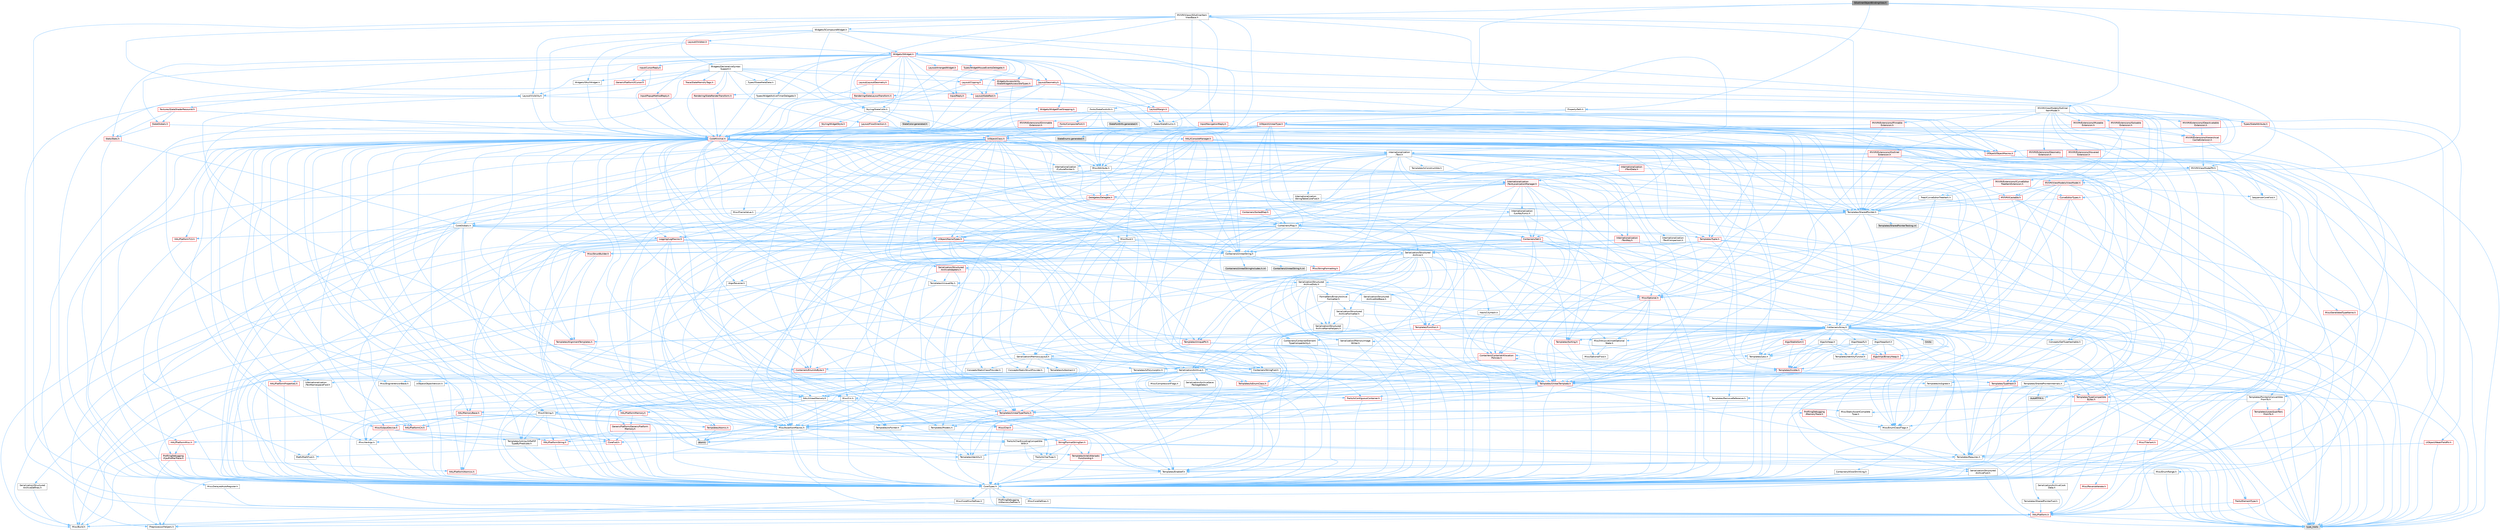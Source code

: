 digraph "SOutlinerObjectBindingView.h"
{
 // INTERACTIVE_SVG=YES
 // LATEX_PDF_SIZE
  bgcolor="transparent";
  edge [fontname=Helvetica,fontsize=10,labelfontname=Helvetica,labelfontsize=10];
  node [fontname=Helvetica,fontsize=10,shape=box,height=0.2,width=0.4];
  Node1 [id="Node000001",label="SOutlinerObjectBindingView.h",height=0.2,width=0.4,color="gray40", fillcolor="grey60", style="filled", fontcolor="black",tooltip=" "];
  Node1 -> Node2 [id="edge1_Node000001_Node000002",color="steelblue1",style="solid",tooltip=" "];
  Node2 [id="Node000002",label="Templates/SharedPointer.h",height=0.2,width=0.4,color="grey40", fillcolor="white", style="filled",URL="$d2/d17/SharedPointer_8h.html",tooltip=" "];
  Node2 -> Node3 [id="edge2_Node000002_Node000003",color="steelblue1",style="solid",tooltip=" "];
  Node3 [id="Node000003",label="CoreTypes.h",height=0.2,width=0.4,color="grey40", fillcolor="white", style="filled",URL="$dc/dec/CoreTypes_8h.html",tooltip=" "];
  Node3 -> Node4 [id="edge3_Node000003_Node000004",color="steelblue1",style="solid",tooltip=" "];
  Node4 [id="Node000004",label="HAL/Platform.h",height=0.2,width=0.4,color="red", fillcolor="#FFF0F0", style="filled",URL="$d9/dd0/Platform_8h.html",tooltip=" "];
  Node4 -> Node5 [id="edge4_Node000004_Node000005",color="steelblue1",style="solid",tooltip=" "];
  Node5 [id="Node000005",label="Misc/Build.h",height=0.2,width=0.4,color="grey40", fillcolor="white", style="filled",URL="$d3/dbb/Build_8h.html",tooltip=" "];
  Node4 -> Node7 [id="edge5_Node000004_Node000007",color="steelblue1",style="solid",tooltip=" "];
  Node7 [id="Node000007",label="type_traits",height=0.2,width=0.4,color="grey60", fillcolor="#E0E0E0", style="filled",tooltip=" "];
  Node4 -> Node8 [id="edge6_Node000004_Node000008",color="steelblue1",style="solid",tooltip=" "];
  Node8 [id="Node000008",label="PreprocessorHelpers.h",height=0.2,width=0.4,color="grey40", fillcolor="white", style="filled",URL="$db/ddb/PreprocessorHelpers_8h.html",tooltip=" "];
  Node3 -> Node14 [id="edge7_Node000003_Node000014",color="steelblue1",style="solid",tooltip=" "];
  Node14 [id="Node000014",label="ProfilingDebugging\l/UMemoryDefines.h",height=0.2,width=0.4,color="grey40", fillcolor="white", style="filled",URL="$d2/da2/UMemoryDefines_8h.html",tooltip=" "];
  Node3 -> Node15 [id="edge8_Node000003_Node000015",color="steelblue1",style="solid",tooltip=" "];
  Node15 [id="Node000015",label="Misc/CoreMiscDefines.h",height=0.2,width=0.4,color="grey40", fillcolor="white", style="filled",URL="$da/d38/CoreMiscDefines_8h.html",tooltip=" "];
  Node15 -> Node4 [id="edge9_Node000015_Node000004",color="steelblue1",style="solid",tooltip=" "];
  Node15 -> Node8 [id="edge10_Node000015_Node000008",color="steelblue1",style="solid",tooltip=" "];
  Node3 -> Node16 [id="edge11_Node000003_Node000016",color="steelblue1",style="solid",tooltip=" "];
  Node16 [id="Node000016",label="Misc/CoreDefines.h",height=0.2,width=0.4,color="grey40", fillcolor="white", style="filled",URL="$d3/dd2/CoreDefines_8h.html",tooltip=" "];
  Node2 -> Node17 [id="edge12_Node000002_Node000017",color="steelblue1",style="solid",tooltip=" "];
  Node17 [id="Node000017",label="Misc/IntrusiveUnsetOptional\lState.h",height=0.2,width=0.4,color="grey40", fillcolor="white", style="filled",URL="$d2/d0a/IntrusiveUnsetOptionalState_8h.html",tooltip=" "];
  Node17 -> Node18 [id="edge13_Node000017_Node000018",color="steelblue1",style="solid",tooltip=" "];
  Node18 [id="Node000018",label="Misc/OptionalFwd.h",height=0.2,width=0.4,color="grey40", fillcolor="white", style="filled",URL="$dc/d50/OptionalFwd_8h.html",tooltip=" "];
  Node2 -> Node19 [id="edge14_Node000002_Node000019",color="steelblue1",style="solid",tooltip=" "];
  Node19 [id="Node000019",label="Templates/PointerIsConvertible\lFromTo.h",height=0.2,width=0.4,color="grey40", fillcolor="white", style="filled",URL="$d6/d65/PointerIsConvertibleFromTo_8h.html",tooltip=" "];
  Node19 -> Node3 [id="edge15_Node000019_Node000003",color="steelblue1",style="solid",tooltip=" "];
  Node19 -> Node20 [id="edge16_Node000019_Node000020",color="steelblue1",style="solid",tooltip=" "];
  Node20 [id="Node000020",label="Misc/StaticAssertComplete\lType.h",height=0.2,width=0.4,color="grey40", fillcolor="white", style="filled",URL="$d5/d4e/StaticAssertCompleteType_8h.html",tooltip=" "];
  Node19 -> Node21 [id="edge17_Node000019_Node000021",color="steelblue1",style="solid",tooltip=" "];
  Node21 [id="Node000021",label="Templates/LosesQualifiers\lFromTo.h",height=0.2,width=0.4,color="red", fillcolor="#FFF0F0", style="filled",URL="$d2/db3/LosesQualifiersFromTo_8h.html",tooltip=" "];
  Node21 -> Node7 [id="edge18_Node000021_Node000007",color="steelblue1",style="solid",tooltip=" "];
  Node19 -> Node7 [id="edge19_Node000019_Node000007",color="steelblue1",style="solid",tooltip=" "];
  Node2 -> Node23 [id="edge20_Node000002_Node000023",color="steelblue1",style="solid",tooltip=" "];
  Node23 [id="Node000023",label="Misc/AssertionMacros.h",height=0.2,width=0.4,color="grey40", fillcolor="white", style="filled",URL="$d0/dfa/AssertionMacros_8h.html",tooltip=" "];
  Node23 -> Node3 [id="edge21_Node000023_Node000003",color="steelblue1",style="solid",tooltip=" "];
  Node23 -> Node4 [id="edge22_Node000023_Node000004",color="steelblue1",style="solid",tooltip=" "];
  Node23 -> Node24 [id="edge23_Node000023_Node000024",color="steelblue1",style="solid",tooltip=" "];
  Node24 [id="Node000024",label="HAL/PlatformMisc.h",height=0.2,width=0.4,color="red", fillcolor="#FFF0F0", style="filled",URL="$d0/df5/PlatformMisc_8h.html",tooltip=" "];
  Node24 -> Node3 [id="edge24_Node000024_Node000003",color="steelblue1",style="solid",tooltip=" "];
  Node24 -> Node51 [id="edge25_Node000024_Node000051",color="steelblue1",style="solid",tooltip=" "];
  Node51 [id="Node000051",label="ProfilingDebugging\l/CpuProfilerTrace.h",height=0.2,width=0.4,color="red", fillcolor="#FFF0F0", style="filled",URL="$da/dcb/CpuProfilerTrace_8h.html",tooltip=" "];
  Node51 -> Node3 [id="edge26_Node000051_Node000003",color="steelblue1",style="solid",tooltip=" "];
  Node51 -> Node52 [id="edge27_Node000051_Node000052",color="steelblue1",style="solid",tooltip=" "];
  Node52 [id="Node000052",label="HAL/PlatformAtomics.h",height=0.2,width=0.4,color="red", fillcolor="#FFF0F0", style="filled",URL="$d3/d36/PlatformAtomics_8h.html",tooltip=" "];
  Node52 -> Node3 [id="edge28_Node000052_Node000003",color="steelblue1",style="solid",tooltip=" "];
  Node51 -> Node8 [id="edge29_Node000051_Node000008",color="steelblue1",style="solid",tooltip=" "];
  Node51 -> Node5 [id="edge30_Node000051_Node000005",color="steelblue1",style="solid",tooltip=" "];
  Node23 -> Node8 [id="edge31_Node000023_Node000008",color="steelblue1",style="solid",tooltip=" "];
  Node23 -> Node59 [id="edge32_Node000023_Node000059",color="steelblue1",style="solid",tooltip=" "];
  Node59 [id="Node000059",label="Templates/EnableIf.h",height=0.2,width=0.4,color="grey40", fillcolor="white", style="filled",URL="$d7/d60/EnableIf_8h.html",tooltip=" "];
  Node59 -> Node3 [id="edge33_Node000059_Node000003",color="steelblue1",style="solid",tooltip=" "];
  Node23 -> Node60 [id="edge34_Node000023_Node000060",color="steelblue1",style="solid",tooltip=" "];
  Node60 [id="Node000060",label="Templates/IsArrayOrRefOf\lTypeByPredicate.h",height=0.2,width=0.4,color="grey40", fillcolor="white", style="filled",URL="$d6/da1/IsArrayOrRefOfTypeByPredicate_8h.html",tooltip=" "];
  Node60 -> Node3 [id="edge35_Node000060_Node000003",color="steelblue1",style="solid",tooltip=" "];
  Node23 -> Node61 [id="edge36_Node000023_Node000061",color="steelblue1",style="solid",tooltip=" "];
  Node61 [id="Node000061",label="Templates/IsValidVariadic\lFunctionArg.h",height=0.2,width=0.4,color="red", fillcolor="#FFF0F0", style="filled",URL="$d0/dc8/IsValidVariadicFunctionArg_8h.html",tooltip=" "];
  Node61 -> Node3 [id="edge37_Node000061_Node000003",color="steelblue1",style="solid",tooltip=" "];
  Node61 -> Node7 [id="edge38_Node000061_Node000007",color="steelblue1",style="solid",tooltip=" "];
  Node23 -> Node63 [id="edge39_Node000023_Node000063",color="steelblue1",style="solid",tooltip=" "];
  Node63 [id="Node000063",label="Traits/IsCharEncodingCompatible\lWith.h",height=0.2,width=0.4,color="grey40", fillcolor="white", style="filled",URL="$df/dd1/IsCharEncodingCompatibleWith_8h.html",tooltip=" "];
  Node63 -> Node7 [id="edge40_Node000063_Node000007",color="steelblue1",style="solid",tooltip=" "];
  Node63 -> Node64 [id="edge41_Node000063_Node000064",color="steelblue1",style="solid",tooltip=" "];
  Node64 [id="Node000064",label="Traits/IsCharType.h",height=0.2,width=0.4,color="grey40", fillcolor="white", style="filled",URL="$db/d51/IsCharType_8h.html",tooltip=" "];
  Node64 -> Node3 [id="edge42_Node000064_Node000003",color="steelblue1",style="solid",tooltip=" "];
  Node23 -> Node65 [id="edge43_Node000023_Node000065",color="steelblue1",style="solid",tooltip=" "];
  Node65 [id="Node000065",label="Misc/VarArgs.h",height=0.2,width=0.4,color="grey40", fillcolor="white", style="filled",URL="$d5/d6f/VarArgs_8h.html",tooltip=" "];
  Node65 -> Node3 [id="edge44_Node000065_Node000003",color="steelblue1",style="solid",tooltip=" "];
  Node23 -> Node66 [id="edge45_Node000023_Node000066",color="steelblue1",style="solid",tooltip=" "];
  Node66 [id="Node000066",label="String/FormatStringSan.h",height=0.2,width=0.4,color="red", fillcolor="#FFF0F0", style="filled",URL="$d3/d8b/FormatStringSan_8h.html",tooltip=" "];
  Node66 -> Node7 [id="edge46_Node000066_Node000007",color="steelblue1",style="solid",tooltip=" "];
  Node66 -> Node3 [id="edge47_Node000066_Node000003",color="steelblue1",style="solid",tooltip=" "];
  Node66 -> Node67 [id="edge48_Node000066_Node000067",color="steelblue1",style="solid",tooltip=" "];
  Node67 [id="Node000067",label="Templates/Requires.h",height=0.2,width=0.4,color="grey40", fillcolor="white", style="filled",URL="$dc/d96/Requires_8h.html",tooltip=" "];
  Node67 -> Node59 [id="edge49_Node000067_Node000059",color="steelblue1",style="solid",tooltip=" "];
  Node67 -> Node7 [id="edge50_Node000067_Node000007",color="steelblue1",style="solid",tooltip=" "];
  Node66 -> Node68 [id="edge51_Node000066_Node000068",color="steelblue1",style="solid",tooltip=" "];
  Node68 [id="Node000068",label="Templates/Identity.h",height=0.2,width=0.4,color="grey40", fillcolor="white", style="filled",URL="$d0/dd5/Identity_8h.html",tooltip=" "];
  Node66 -> Node61 [id="edge52_Node000066_Node000061",color="steelblue1",style="solid",tooltip=" "];
  Node66 -> Node64 [id="edge53_Node000066_Node000064",color="steelblue1",style="solid",tooltip=" "];
  Node23 -> Node72 [id="edge54_Node000023_Node000072",color="steelblue1",style="solid",tooltip=" "];
  Node72 [id="Node000072",label="atomic",height=0.2,width=0.4,color="grey60", fillcolor="#E0E0E0", style="filled",tooltip=" "];
  Node2 -> Node73 [id="edge55_Node000002_Node000073",color="steelblue1",style="solid",tooltip=" "];
  Node73 [id="Node000073",label="HAL/UnrealMemory.h",height=0.2,width=0.4,color="grey40", fillcolor="white", style="filled",URL="$d9/d96/UnrealMemory_8h.html",tooltip=" "];
  Node73 -> Node3 [id="edge56_Node000073_Node000003",color="steelblue1",style="solid",tooltip=" "];
  Node73 -> Node74 [id="edge57_Node000073_Node000074",color="steelblue1",style="solid",tooltip=" "];
  Node74 [id="Node000074",label="GenericPlatform/GenericPlatform\lMemory.h",height=0.2,width=0.4,color="red", fillcolor="#FFF0F0", style="filled",URL="$dd/d22/GenericPlatformMemory_8h.html",tooltip=" "];
  Node74 -> Node30 [id="edge58_Node000074_Node000030",color="steelblue1",style="solid",tooltip=" "];
  Node30 [id="Node000030",label="CoreFwd.h",height=0.2,width=0.4,color="red", fillcolor="#FFF0F0", style="filled",URL="$d1/d1e/CoreFwd_8h.html",tooltip=" "];
  Node30 -> Node3 [id="edge59_Node000030_Node000003",color="steelblue1",style="solid",tooltip=" "];
  Node30 -> Node32 [id="edge60_Node000030_Node000032",color="steelblue1",style="solid",tooltip=" "];
  Node32 [id="Node000032",label="Math/MathFwd.h",height=0.2,width=0.4,color="grey40", fillcolor="white", style="filled",URL="$d2/d10/MathFwd_8h.html",tooltip=" "];
  Node32 -> Node4 [id="edge61_Node000032_Node000004",color="steelblue1",style="solid",tooltip=" "];
  Node74 -> Node3 [id="edge62_Node000074_Node000003",color="steelblue1",style="solid",tooltip=" "];
  Node74 -> Node75 [id="edge63_Node000074_Node000075",color="steelblue1",style="solid",tooltip=" "];
  Node75 [id="Node000075",label="HAL/PlatformString.h",height=0.2,width=0.4,color="red", fillcolor="#FFF0F0", style="filled",URL="$db/db5/PlatformString_8h.html",tooltip=" "];
  Node75 -> Node3 [id="edge64_Node000075_Node000003",color="steelblue1",style="solid",tooltip=" "];
  Node73 -> Node77 [id="edge65_Node000073_Node000077",color="steelblue1",style="solid",tooltip=" "];
  Node77 [id="Node000077",label="HAL/MemoryBase.h",height=0.2,width=0.4,color="red", fillcolor="#FFF0F0", style="filled",URL="$d6/d9f/MemoryBase_8h.html",tooltip=" "];
  Node77 -> Node3 [id="edge66_Node000077_Node000003",color="steelblue1",style="solid",tooltip=" "];
  Node77 -> Node52 [id="edge67_Node000077_Node000052",color="steelblue1",style="solid",tooltip=" "];
  Node77 -> Node35 [id="edge68_Node000077_Node000035",color="steelblue1",style="solid",tooltip=" "];
  Node35 [id="Node000035",label="HAL/PlatformCrt.h",height=0.2,width=0.4,color="red", fillcolor="#FFF0F0", style="filled",URL="$d8/d75/PlatformCrt_8h.html",tooltip=" "];
  Node77 -> Node79 [id="edge69_Node000077_Node000079",color="steelblue1",style="solid",tooltip=" "];
  Node79 [id="Node000079",label="Misc/OutputDevice.h",height=0.2,width=0.4,color="red", fillcolor="#FFF0F0", style="filled",URL="$d7/d32/OutputDevice_8h.html",tooltip=" "];
  Node79 -> Node30 [id="edge70_Node000079_Node000030",color="steelblue1",style="solid",tooltip=" "];
  Node79 -> Node3 [id="edge71_Node000079_Node000003",color="steelblue1",style="solid",tooltip=" "];
  Node79 -> Node65 [id="edge72_Node000079_Node000065",color="steelblue1",style="solid",tooltip=" "];
  Node79 -> Node60 [id="edge73_Node000079_Node000060",color="steelblue1",style="solid",tooltip=" "];
  Node79 -> Node61 [id="edge74_Node000079_Node000061",color="steelblue1",style="solid",tooltip=" "];
  Node79 -> Node63 [id="edge75_Node000079_Node000063",color="steelblue1",style="solid",tooltip=" "];
  Node77 -> Node81 [id="edge76_Node000077_Node000081",color="steelblue1",style="solid",tooltip=" "];
  Node81 [id="Node000081",label="Templates/Atomic.h",height=0.2,width=0.4,color="red", fillcolor="#FFF0F0", style="filled",URL="$d3/d91/Atomic_8h.html",tooltip=" "];
  Node81 -> Node72 [id="edge77_Node000081_Node000072",color="steelblue1",style="solid",tooltip=" "];
  Node73 -> Node90 [id="edge78_Node000073_Node000090",color="steelblue1",style="solid",tooltip=" "];
  Node90 [id="Node000090",label="HAL/PlatformMemory.h",height=0.2,width=0.4,color="red", fillcolor="#FFF0F0", style="filled",URL="$de/d68/PlatformMemory_8h.html",tooltip=" "];
  Node90 -> Node3 [id="edge79_Node000090_Node000003",color="steelblue1",style="solid",tooltip=" "];
  Node90 -> Node74 [id="edge80_Node000090_Node000074",color="steelblue1",style="solid",tooltip=" "];
  Node73 -> Node92 [id="edge81_Node000073_Node000092",color="steelblue1",style="solid",tooltip=" "];
  Node92 [id="Node000092",label="ProfilingDebugging\l/MemoryTrace.h",height=0.2,width=0.4,color="red", fillcolor="#FFF0F0", style="filled",URL="$da/dd7/MemoryTrace_8h.html",tooltip=" "];
  Node92 -> Node4 [id="edge82_Node000092_Node000004",color="steelblue1",style="solid",tooltip=" "];
  Node92 -> Node47 [id="edge83_Node000092_Node000047",color="steelblue1",style="solid",tooltip=" "];
  Node47 [id="Node000047",label="Misc/EnumClassFlags.h",height=0.2,width=0.4,color="grey40", fillcolor="white", style="filled",URL="$d8/de7/EnumClassFlags_8h.html",tooltip=" "];
  Node73 -> Node93 [id="edge84_Node000073_Node000093",color="steelblue1",style="solid",tooltip=" "];
  Node93 [id="Node000093",label="Templates/IsPointer.h",height=0.2,width=0.4,color="grey40", fillcolor="white", style="filled",URL="$d7/d05/IsPointer_8h.html",tooltip=" "];
  Node93 -> Node3 [id="edge85_Node000093_Node000003",color="steelblue1",style="solid",tooltip=" "];
  Node2 -> Node94 [id="edge86_Node000002_Node000094",color="steelblue1",style="solid",tooltip=" "];
  Node94 [id="Node000094",label="Containers/Array.h",height=0.2,width=0.4,color="grey40", fillcolor="white", style="filled",URL="$df/dd0/Array_8h.html",tooltip=" "];
  Node94 -> Node3 [id="edge87_Node000094_Node000003",color="steelblue1",style="solid",tooltip=" "];
  Node94 -> Node23 [id="edge88_Node000094_Node000023",color="steelblue1",style="solid",tooltip=" "];
  Node94 -> Node17 [id="edge89_Node000094_Node000017",color="steelblue1",style="solid",tooltip=" "];
  Node94 -> Node95 [id="edge90_Node000094_Node000095",color="steelblue1",style="solid",tooltip=" "];
  Node95 [id="Node000095",label="Misc/ReverseIterate.h",height=0.2,width=0.4,color="red", fillcolor="#FFF0F0", style="filled",URL="$db/de3/ReverseIterate_8h.html",tooltip=" "];
  Node95 -> Node4 [id="edge91_Node000095_Node000004",color="steelblue1",style="solid",tooltip=" "];
  Node94 -> Node73 [id="edge92_Node000094_Node000073",color="steelblue1",style="solid",tooltip=" "];
  Node94 -> Node97 [id="edge93_Node000094_Node000097",color="steelblue1",style="solid",tooltip=" "];
  Node97 [id="Node000097",label="Templates/UnrealTypeTraits.h",height=0.2,width=0.4,color="red", fillcolor="#FFF0F0", style="filled",URL="$d2/d2d/UnrealTypeTraits_8h.html",tooltip=" "];
  Node97 -> Node3 [id="edge94_Node000097_Node000003",color="steelblue1",style="solid",tooltip=" "];
  Node97 -> Node93 [id="edge95_Node000097_Node000093",color="steelblue1",style="solid",tooltip=" "];
  Node97 -> Node23 [id="edge96_Node000097_Node000023",color="steelblue1",style="solid",tooltip=" "];
  Node97 -> Node59 [id="edge97_Node000097_Node000059",color="steelblue1",style="solid",tooltip=" "];
  Node97 -> Node99 [id="edge98_Node000097_Node000099",color="steelblue1",style="solid",tooltip=" "];
  Node99 [id="Node000099",label="Templates/Models.h",height=0.2,width=0.4,color="grey40", fillcolor="white", style="filled",URL="$d3/d0c/Models_8h.html",tooltip=" "];
  Node99 -> Node68 [id="edge99_Node000099_Node000068",color="steelblue1",style="solid",tooltip=" "];
  Node94 -> Node102 [id="edge100_Node000094_Node000102",color="steelblue1",style="solid",tooltip=" "];
  Node102 [id="Node000102",label="Templates/UnrealTemplate.h",height=0.2,width=0.4,color="red", fillcolor="#FFF0F0", style="filled",URL="$d4/d24/UnrealTemplate_8h.html",tooltip=" "];
  Node102 -> Node3 [id="edge101_Node000102_Node000003",color="steelblue1",style="solid",tooltip=" "];
  Node102 -> Node93 [id="edge102_Node000102_Node000093",color="steelblue1",style="solid",tooltip=" "];
  Node102 -> Node73 [id="edge103_Node000102_Node000073",color="steelblue1",style="solid",tooltip=" "];
  Node102 -> Node97 [id="edge104_Node000102_Node000097",color="steelblue1",style="solid",tooltip=" "];
  Node102 -> Node104 [id="edge105_Node000102_Node000104",color="steelblue1",style="solid",tooltip=" "];
  Node104 [id="Node000104",label="Templates/RemoveReference.h",height=0.2,width=0.4,color="grey40", fillcolor="white", style="filled",URL="$da/dbe/RemoveReference_8h.html",tooltip=" "];
  Node104 -> Node3 [id="edge106_Node000104_Node000003",color="steelblue1",style="solid",tooltip=" "];
  Node102 -> Node67 [id="edge107_Node000102_Node000067",color="steelblue1",style="solid",tooltip=" "];
  Node102 -> Node105 [id="edge108_Node000102_Node000105",color="steelblue1",style="solid",tooltip=" "];
  Node105 [id="Node000105",label="Templates/TypeCompatible\lBytes.h",height=0.2,width=0.4,color="red", fillcolor="#FFF0F0", style="filled",URL="$df/d0a/TypeCompatibleBytes_8h.html",tooltip=" "];
  Node105 -> Node3 [id="edge109_Node000105_Node000003",color="steelblue1",style="solid",tooltip=" "];
  Node105 -> Node7 [id="edge110_Node000105_Node000007",color="steelblue1",style="solid",tooltip=" "];
  Node102 -> Node68 [id="edge111_Node000102_Node000068",color="steelblue1",style="solid",tooltip=" "];
  Node102 -> Node29 [id="edge112_Node000102_Node000029",color="steelblue1",style="solid",tooltip=" "];
  Node29 [id="Node000029",label="Traits/IsContiguousContainer.h",height=0.2,width=0.4,color="red", fillcolor="#FFF0F0", style="filled",URL="$d5/d3c/IsContiguousContainer_8h.html",tooltip=" "];
  Node29 -> Node3 [id="edge113_Node000029_Node000003",color="steelblue1",style="solid",tooltip=" "];
  Node29 -> Node20 [id="edge114_Node000029_Node000020",color="steelblue1",style="solid",tooltip=" "];
  Node102 -> Node7 [id="edge115_Node000102_Node000007",color="steelblue1",style="solid",tooltip=" "];
  Node94 -> Node107 [id="edge116_Node000094_Node000107",color="steelblue1",style="solid",tooltip=" "];
  Node107 [id="Node000107",label="Containers/AllowShrinking.h",height=0.2,width=0.4,color="grey40", fillcolor="white", style="filled",URL="$d7/d1a/AllowShrinking_8h.html",tooltip=" "];
  Node107 -> Node3 [id="edge117_Node000107_Node000003",color="steelblue1",style="solid",tooltip=" "];
  Node94 -> Node108 [id="edge118_Node000094_Node000108",color="steelblue1",style="solid",tooltip=" "];
  Node108 [id="Node000108",label="Containers/ContainerAllocation\lPolicies.h",height=0.2,width=0.4,color="red", fillcolor="#FFF0F0", style="filled",URL="$d7/dff/ContainerAllocationPolicies_8h.html",tooltip=" "];
  Node108 -> Node3 [id="edge119_Node000108_Node000003",color="steelblue1",style="solid",tooltip=" "];
  Node108 -> Node108 [id="edge120_Node000108_Node000108",color="steelblue1",style="solid",tooltip=" "];
  Node108 -> Node73 [id="edge121_Node000108_Node000073",color="steelblue1",style="solid",tooltip=" "];
  Node108 -> Node23 [id="edge122_Node000108_Node000023",color="steelblue1",style="solid",tooltip=" "];
  Node108 -> Node118 [id="edge123_Node000108_Node000118",color="steelblue1",style="solid",tooltip=" "];
  Node118 [id="Node000118",label="Templates/IsPolymorphic.h",height=0.2,width=0.4,color="grey40", fillcolor="white", style="filled",URL="$dc/d20/IsPolymorphic_8h.html",tooltip=" "];
  Node108 -> Node105 [id="edge124_Node000108_Node000105",color="steelblue1",style="solid",tooltip=" "];
  Node108 -> Node7 [id="edge125_Node000108_Node000007",color="steelblue1",style="solid",tooltip=" "];
  Node94 -> Node120 [id="edge126_Node000094_Node000120",color="steelblue1",style="solid",tooltip=" "];
  Node120 [id="Node000120",label="Containers/ContainerElement\lTypeCompatibility.h",height=0.2,width=0.4,color="grey40", fillcolor="white", style="filled",URL="$df/ddf/ContainerElementTypeCompatibility_8h.html",tooltip=" "];
  Node120 -> Node3 [id="edge127_Node000120_Node000003",color="steelblue1",style="solid",tooltip=" "];
  Node120 -> Node97 [id="edge128_Node000120_Node000097",color="steelblue1",style="solid",tooltip=" "];
  Node94 -> Node121 [id="edge129_Node000094_Node000121",color="steelblue1",style="solid",tooltip=" "];
  Node121 [id="Node000121",label="Serialization/Archive.h",height=0.2,width=0.4,color="grey40", fillcolor="white", style="filled",URL="$d7/d3b/Archive_8h.html",tooltip=" "];
  Node121 -> Node30 [id="edge130_Node000121_Node000030",color="steelblue1",style="solid",tooltip=" "];
  Node121 -> Node3 [id="edge131_Node000121_Node000003",color="steelblue1",style="solid",tooltip=" "];
  Node121 -> Node122 [id="edge132_Node000121_Node000122",color="steelblue1",style="solid",tooltip=" "];
  Node122 [id="Node000122",label="HAL/PlatformProperties.h",height=0.2,width=0.4,color="red", fillcolor="#FFF0F0", style="filled",URL="$d9/db0/PlatformProperties_8h.html",tooltip=" "];
  Node122 -> Node3 [id="edge133_Node000122_Node000003",color="steelblue1",style="solid",tooltip=" "];
  Node121 -> Node125 [id="edge134_Node000121_Node000125",color="steelblue1",style="solid",tooltip=" "];
  Node125 [id="Node000125",label="Internationalization\l/TextNamespaceFwd.h",height=0.2,width=0.4,color="grey40", fillcolor="white", style="filled",URL="$d8/d97/TextNamespaceFwd_8h.html",tooltip=" "];
  Node125 -> Node3 [id="edge135_Node000125_Node000003",color="steelblue1",style="solid",tooltip=" "];
  Node121 -> Node32 [id="edge136_Node000121_Node000032",color="steelblue1",style="solid",tooltip=" "];
  Node121 -> Node23 [id="edge137_Node000121_Node000023",color="steelblue1",style="solid",tooltip=" "];
  Node121 -> Node5 [id="edge138_Node000121_Node000005",color="steelblue1",style="solid",tooltip=" "];
  Node121 -> Node46 [id="edge139_Node000121_Node000046",color="steelblue1",style="solid",tooltip=" "];
  Node46 [id="Node000046",label="Misc/CompressionFlags.h",height=0.2,width=0.4,color="grey40", fillcolor="white", style="filled",URL="$d9/d76/CompressionFlags_8h.html",tooltip=" "];
  Node121 -> Node126 [id="edge140_Node000121_Node000126",color="steelblue1",style="solid",tooltip=" "];
  Node126 [id="Node000126",label="Misc/EngineVersionBase.h",height=0.2,width=0.4,color="grey40", fillcolor="white", style="filled",URL="$d5/d2b/EngineVersionBase_8h.html",tooltip=" "];
  Node126 -> Node3 [id="edge141_Node000126_Node000003",color="steelblue1",style="solid",tooltip=" "];
  Node121 -> Node65 [id="edge142_Node000121_Node000065",color="steelblue1",style="solid",tooltip=" "];
  Node121 -> Node127 [id="edge143_Node000121_Node000127",color="steelblue1",style="solid",tooltip=" "];
  Node127 [id="Node000127",label="Serialization/ArchiveCook\lData.h",height=0.2,width=0.4,color="grey40", fillcolor="white", style="filled",URL="$dc/db6/ArchiveCookData_8h.html",tooltip=" "];
  Node127 -> Node4 [id="edge144_Node000127_Node000004",color="steelblue1",style="solid",tooltip=" "];
  Node121 -> Node128 [id="edge145_Node000121_Node000128",color="steelblue1",style="solid",tooltip=" "];
  Node128 [id="Node000128",label="Serialization/ArchiveSave\lPackageData.h",height=0.2,width=0.4,color="grey40", fillcolor="white", style="filled",URL="$d1/d37/ArchiveSavePackageData_8h.html",tooltip=" "];
  Node121 -> Node59 [id="edge146_Node000121_Node000059",color="steelblue1",style="solid",tooltip=" "];
  Node121 -> Node60 [id="edge147_Node000121_Node000060",color="steelblue1",style="solid",tooltip=" "];
  Node121 -> Node129 [id="edge148_Node000121_Node000129",color="steelblue1",style="solid",tooltip=" "];
  Node129 [id="Node000129",label="Templates/IsEnumClass.h",height=0.2,width=0.4,color="red", fillcolor="#FFF0F0", style="filled",URL="$d7/d15/IsEnumClass_8h.html",tooltip=" "];
  Node129 -> Node3 [id="edge149_Node000129_Node000003",color="steelblue1",style="solid",tooltip=" "];
  Node121 -> Node115 [id="edge150_Node000121_Node000115",color="steelblue1",style="solid",tooltip=" "];
  Node115 [id="Node000115",label="Templates/IsSigned.h",height=0.2,width=0.4,color="grey40", fillcolor="white", style="filled",URL="$d8/dd8/IsSigned_8h.html",tooltip=" "];
  Node115 -> Node3 [id="edge151_Node000115_Node000003",color="steelblue1",style="solid",tooltip=" "];
  Node121 -> Node61 [id="edge152_Node000121_Node000061",color="steelblue1",style="solid",tooltip=" "];
  Node121 -> Node102 [id="edge153_Node000121_Node000102",color="steelblue1",style="solid",tooltip=" "];
  Node121 -> Node63 [id="edge154_Node000121_Node000063",color="steelblue1",style="solid",tooltip=" "];
  Node121 -> Node130 [id="edge155_Node000121_Node000130",color="steelblue1",style="solid",tooltip=" "];
  Node130 [id="Node000130",label="UObject/ObjectVersion.h",height=0.2,width=0.4,color="grey40", fillcolor="white", style="filled",URL="$da/d63/ObjectVersion_8h.html",tooltip=" "];
  Node130 -> Node3 [id="edge156_Node000130_Node000003",color="steelblue1",style="solid",tooltip=" "];
  Node94 -> Node131 [id="edge157_Node000094_Node000131",color="steelblue1",style="solid",tooltip=" "];
  Node131 [id="Node000131",label="Serialization/MemoryImage\lWriter.h",height=0.2,width=0.4,color="grey40", fillcolor="white", style="filled",URL="$d0/d08/MemoryImageWriter_8h.html",tooltip=" "];
  Node131 -> Node3 [id="edge158_Node000131_Node000003",color="steelblue1",style="solid",tooltip=" "];
  Node131 -> Node132 [id="edge159_Node000131_Node000132",color="steelblue1",style="solid",tooltip=" "];
  Node132 [id="Node000132",label="Serialization/MemoryLayout.h",height=0.2,width=0.4,color="grey40", fillcolor="white", style="filled",URL="$d7/d66/MemoryLayout_8h.html",tooltip=" "];
  Node132 -> Node133 [id="edge160_Node000132_Node000133",color="steelblue1",style="solid",tooltip=" "];
  Node133 [id="Node000133",label="Concepts/StaticClassProvider.h",height=0.2,width=0.4,color="grey40", fillcolor="white", style="filled",URL="$dd/d83/StaticClassProvider_8h.html",tooltip=" "];
  Node132 -> Node134 [id="edge161_Node000132_Node000134",color="steelblue1",style="solid",tooltip=" "];
  Node134 [id="Node000134",label="Concepts/StaticStructProvider.h",height=0.2,width=0.4,color="grey40", fillcolor="white", style="filled",URL="$d5/d77/StaticStructProvider_8h.html",tooltip=" "];
  Node132 -> Node135 [id="edge162_Node000132_Node000135",color="steelblue1",style="solid",tooltip=" "];
  Node135 [id="Node000135",label="Containers/EnumAsByte.h",height=0.2,width=0.4,color="red", fillcolor="#FFF0F0", style="filled",URL="$d6/d9a/EnumAsByte_8h.html",tooltip=" "];
  Node135 -> Node3 [id="edge163_Node000135_Node000003",color="steelblue1",style="solid",tooltip=" "];
  Node135 -> Node136 [id="edge164_Node000135_Node000136",color="steelblue1",style="solid",tooltip=" "];
  Node136 [id="Node000136",label="Templates/TypeHash.h",height=0.2,width=0.4,color="red", fillcolor="#FFF0F0", style="filled",URL="$d1/d62/TypeHash_8h.html",tooltip=" "];
  Node136 -> Node3 [id="edge165_Node000136_Node000003",color="steelblue1",style="solid",tooltip=" "];
  Node136 -> Node67 [id="edge166_Node000136_Node000067",color="steelblue1",style="solid",tooltip=" "];
  Node136 -> Node137 [id="edge167_Node000136_Node000137",color="steelblue1",style="solid",tooltip=" "];
  Node137 [id="Node000137",label="Misc/Crc.h",height=0.2,width=0.4,color="grey40", fillcolor="white", style="filled",URL="$d4/dd2/Crc_8h.html",tooltip=" "];
  Node137 -> Node3 [id="edge168_Node000137_Node000003",color="steelblue1",style="solid",tooltip=" "];
  Node137 -> Node75 [id="edge169_Node000137_Node000075",color="steelblue1",style="solid",tooltip=" "];
  Node137 -> Node23 [id="edge170_Node000137_Node000023",color="steelblue1",style="solid",tooltip=" "];
  Node137 -> Node138 [id="edge171_Node000137_Node000138",color="steelblue1",style="solid",tooltip=" "];
  Node138 [id="Node000138",label="Misc/CString.h",height=0.2,width=0.4,color="grey40", fillcolor="white", style="filled",URL="$d2/d49/CString_8h.html",tooltip=" "];
  Node138 -> Node3 [id="edge172_Node000138_Node000003",color="steelblue1",style="solid",tooltip=" "];
  Node138 -> Node35 [id="edge173_Node000138_Node000035",color="steelblue1",style="solid",tooltip=" "];
  Node138 -> Node75 [id="edge174_Node000138_Node000075",color="steelblue1",style="solid",tooltip=" "];
  Node138 -> Node23 [id="edge175_Node000138_Node000023",color="steelblue1",style="solid",tooltip=" "];
  Node138 -> Node139 [id="edge176_Node000138_Node000139",color="steelblue1",style="solid",tooltip=" "];
  Node139 [id="Node000139",label="Misc/Char.h",height=0.2,width=0.4,color="red", fillcolor="#FFF0F0", style="filled",URL="$d0/d58/Char_8h.html",tooltip=" "];
  Node139 -> Node3 [id="edge177_Node000139_Node000003",color="steelblue1",style="solid",tooltip=" "];
  Node139 -> Node7 [id="edge178_Node000139_Node000007",color="steelblue1",style="solid",tooltip=" "];
  Node138 -> Node65 [id="edge179_Node000138_Node000065",color="steelblue1",style="solid",tooltip=" "];
  Node138 -> Node60 [id="edge180_Node000138_Node000060",color="steelblue1",style="solid",tooltip=" "];
  Node138 -> Node61 [id="edge181_Node000138_Node000061",color="steelblue1",style="solid",tooltip=" "];
  Node138 -> Node63 [id="edge182_Node000138_Node000063",color="steelblue1",style="solid",tooltip=" "];
  Node137 -> Node139 [id="edge183_Node000137_Node000139",color="steelblue1",style="solid",tooltip=" "];
  Node137 -> Node97 [id="edge184_Node000137_Node000097",color="steelblue1",style="solid",tooltip=" "];
  Node137 -> Node64 [id="edge185_Node000137_Node000064",color="steelblue1",style="solid",tooltip=" "];
  Node136 -> Node7 [id="edge186_Node000136_Node000007",color="steelblue1",style="solid",tooltip=" "];
  Node132 -> Node26 [id="edge187_Node000132_Node000026",color="steelblue1",style="solid",tooltip=" "];
  Node26 [id="Node000026",label="Containers/StringFwd.h",height=0.2,width=0.4,color="grey40", fillcolor="white", style="filled",URL="$df/d37/StringFwd_8h.html",tooltip=" "];
  Node26 -> Node3 [id="edge188_Node000026_Node000003",color="steelblue1",style="solid",tooltip=" "];
  Node26 -> Node27 [id="edge189_Node000026_Node000027",color="steelblue1",style="solid",tooltip=" "];
  Node27 [id="Node000027",label="Traits/ElementType.h",height=0.2,width=0.4,color="red", fillcolor="#FFF0F0", style="filled",URL="$d5/d4f/ElementType_8h.html",tooltip=" "];
  Node27 -> Node4 [id="edge190_Node000027_Node000004",color="steelblue1",style="solid",tooltip=" "];
  Node27 -> Node7 [id="edge191_Node000027_Node000007",color="steelblue1",style="solid",tooltip=" "];
  Node26 -> Node29 [id="edge192_Node000026_Node000029",color="steelblue1",style="solid",tooltip=" "];
  Node132 -> Node73 [id="edge193_Node000132_Node000073",color="steelblue1",style="solid",tooltip=" "];
  Node132 -> Node143 [id="edge194_Node000132_Node000143",color="steelblue1",style="solid",tooltip=" "];
  Node143 [id="Node000143",label="Misc/DelayedAutoRegister.h",height=0.2,width=0.4,color="grey40", fillcolor="white", style="filled",URL="$d1/dda/DelayedAutoRegister_8h.html",tooltip=" "];
  Node143 -> Node4 [id="edge195_Node000143_Node000004",color="steelblue1",style="solid",tooltip=" "];
  Node132 -> Node59 [id="edge196_Node000132_Node000059",color="steelblue1",style="solid",tooltip=" "];
  Node132 -> Node144 [id="edge197_Node000132_Node000144",color="steelblue1",style="solid",tooltip=" "];
  Node144 [id="Node000144",label="Templates/IsAbstract.h",height=0.2,width=0.4,color="grey40", fillcolor="white", style="filled",URL="$d8/db7/IsAbstract_8h.html",tooltip=" "];
  Node132 -> Node118 [id="edge198_Node000132_Node000118",color="steelblue1",style="solid",tooltip=" "];
  Node132 -> Node99 [id="edge199_Node000132_Node000099",color="steelblue1",style="solid",tooltip=" "];
  Node132 -> Node102 [id="edge200_Node000132_Node000102",color="steelblue1",style="solid",tooltip=" "];
  Node94 -> Node145 [id="edge201_Node000094_Node000145",color="steelblue1",style="solid",tooltip=" "];
  Node145 [id="Node000145",label="Algo/Heapify.h",height=0.2,width=0.4,color="grey40", fillcolor="white", style="filled",URL="$d0/d2a/Heapify_8h.html",tooltip=" "];
  Node145 -> Node146 [id="edge202_Node000145_Node000146",color="steelblue1",style="solid",tooltip=" "];
  Node146 [id="Node000146",label="Algo/Impl/BinaryHeap.h",height=0.2,width=0.4,color="red", fillcolor="#FFF0F0", style="filled",URL="$d7/da3/Algo_2Impl_2BinaryHeap_8h.html",tooltip=" "];
  Node146 -> Node147 [id="edge203_Node000146_Node000147",color="steelblue1",style="solid",tooltip=" "];
  Node147 [id="Node000147",label="Templates/Invoke.h",height=0.2,width=0.4,color="red", fillcolor="#FFF0F0", style="filled",URL="$d7/deb/Invoke_8h.html",tooltip=" "];
  Node147 -> Node3 [id="edge204_Node000147_Node000003",color="steelblue1",style="solid",tooltip=" "];
  Node147 -> Node102 [id="edge205_Node000147_Node000102",color="steelblue1",style="solid",tooltip=" "];
  Node147 -> Node7 [id="edge206_Node000147_Node000007",color="steelblue1",style="solid",tooltip=" "];
  Node146 -> Node7 [id="edge207_Node000146_Node000007",color="steelblue1",style="solid",tooltip=" "];
  Node145 -> Node151 [id="edge208_Node000145_Node000151",color="steelblue1",style="solid",tooltip=" "];
  Node151 [id="Node000151",label="Templates/IdentityFunctor.h",height=0.2,width=0.4,color="grey40", fillcolor="white", style="filled",URL="$d7/d2e/IdentityFunctor_8h.html",tooltip=" "];
  Node151 -> Node4 [id="edge209_Node000151_Node000004",color="steelblue1",style="solid",tooltip=" "];
  Node145 -> Node147 [id="edge210_Node000145_Node000147",color="steelblue1",style="solid",tooltip=" "];
  Node145 -> Node152 [id="edge211_Node000145_Node000152",color="steelblue1",style="solid",tooltip=" "];
  Node152 [id="Node000152",label="Templates/Less.h",height=0.2,width=0.4,color="grey40", fillcolor="white", style="filled",URL="$de/dc8/Less_8h.html",tooltip=" "];
  Node152 -> Node3 [id="edge212_Node000152_Node000003",color="steelblue1",style="solid",tooltip=" "];
  Node152 -> Node102 [id="edge213_Node000152_Node000102",color="steelblue1",style="solid",tooltip=" "];
  Node145 -> Node102 [id="edge214_Node000145_Node000102",color="steelblue1",style="solid",tooltip=" "];
  Node94 -> Node153 [id="edge215_Node000094_Node000153",color="steelblue1",style="solid",tooltip=" "];
  Node153 [id="Node000153",label="Algo/HeapSort.h",height=0.2,width=0.4,color="grey40", fillcolor="white", style="filled",URL="$d3/d92/HeapSort_8h.html",tooltip=" "];
  Node153 -> Node146 [id="edge216_Node000153_Node000146",color="steelblue1",style="solid",tooltip=" "];
  Node153 -> Node151 [id="edge217_Node000153_Node000151",color="steelblue1",style="solid",tooltip=" "];
  Node153 -> Node152 [id="edge218_Node000153_Node000152",color="steelblue1",style="solid",tooltip=" "];
  Node153 -> Node102 [id="edge219_Node000153_Node000102",color="steelblue1",style="solid",tooltip=" "];
  Node94 -> Node154 [id="edge220_Node000094_Node000154",color="steelblue1",style="solid",tooltip=" "];
  Node154 [id="Node000154",label="Algo/IsHeap.h",height=0.2,width=0.4,color="grey40", fillcolor="white", style="filled",URL="$de/d32/IsHeap_8h.html",tooltip=" "];
  Node154 -> Node146 [id="edge221_Node000154_Node000146",color="steelblue1",style="solid",tooltip=" "];
  Node154 -> Node151 [id="edge222_Node000154_Node000151",color="steelblue1",style="solid",tooltip=" "];
  Node154 -> Node147 [id="edge223_Node000154_Node000147",color="steelblue1",style="solid",tooltip=" "];
  Node154 -> Node152 [id="edge224_Node000154_Node000152",color="steelblue1",style="solid",tooltip=" "];
  Node154 -> Node102 [id="edge225_Node000154_Node000102",color="steelblue1",style="solid",tooltip=" "];
  Node94 -> Node146 [id="edge226_Node000094_Node000146",color="steelblue1",style="solid",tooltip=" "];
  Node94 -> Node155 [id="edge227_Node000094_Node000155",color="steelblue1",style="solid",tooltip=" "];
  Node155 [id="Node000155",label="Algo/StableSort.h",height=0.2,width=0.4,color="red", fillcolor="#FFF0F0", style="filled",URL="$d7/d3c/StableSort_8h.html",tooltip=" "];
  Node155 -> Node151 [id="edge228_Node000155_Node000151",color="steelblue1",style="solid",tooltip=" "];
  Node155 -> Node147 [id="edge229_Node000155_Node000147",color="steelblue1",style="solid",tooltip=" "];
  Node155 -> Node152 [id="edge230_Node000155_Node000152",color="steelblue1",style="solid",tooltip=" "];
  Node155 -> Node102 [id="edge231_Node000155_Node000102",color="steelblue1",style="solid",tooltip=" "];
  Node94 -> Node158 [id="edge232_Node000094_Node000158",color="steelblue1",style="solid",tooltip=" "];
  Node158 [id="Node000158",label="Concepts/GetTypeHashable.h",height=0.2,width=0.4,color="grey40", fillcolor="white", style="filled",URL="$d3/da2/GetTypeHashable_8h.html",tooltip=" "];
  Node158 -> Node3 [id="edge233_Node000158_Node000003",color="steelblue1",style="solid",tooltip=" "];
  Node158 -> Node136 [id="edge234_Node000158_Node000136",color="steelblue1",style="solid",tooltip=" "];
  Node94 -> Node151 [id="edge235_Node000094_Node000151",color="steelblue1",style="solid",tooltip=" "];
  Node94 -> Node147 [id="edge236_Node000094_Node000147",color="steelblue1",style="solid",tooltip=" "];
  Node94 -> Node152 [id="edge237_Node000094_Node000152",color="steelblue1",style="solid",tooltip=" "];
  Node94 -> Node21 [id="edge238_Node000094_Node000021",color="steelblue1",style="solid",tooltip=" "];
  Node94 -> Node67 [id="edge239_Node000094_Node000067",color="steelblue1",style="solid",tooltip=" "];
  Node94 -> Node159 [id="edge240_Node000094_Node000159",color="steelblue1",style="solid",tooltip=" "];
  Node159 [id="Node000159",label="Templates/Sorting.h",height=0.2,width=0.4,color="red", fillcolor="#FFF0F0", style="filled",URL="$d3/d9e/Sorting_8h.html",tooltip=" "];
  Node159 -> Node3 [id="edge241_Node000159_Node000003",color="steelblue1",style="solid",tooltip=" "];
  Node159 -> Node152 [id="edge242_Node000159_Node000152",color="steelblue1",style="solid",tooltip=" "];
  Node94 -> Node163 [id="edge243_Node000094_Node000163",color="steelblue1",style="solid",tooltip=" "];
  Node163 [id="Node000163",label="Templates/AlignmentTemplates.h",height=0.2,width=0.4,color="red", fillcolor="#FFF0F0", style="filled",URL="$dd/d32/AlignmentTemplates_8h.html",tooltip=" "];
  Node163 -> Node3 [id="edge244_Node000163_Node000003",color="steelblue1",style="solid",tooltip=" "];
  Node163 -> Node93 [id="edge245_Node000163_Node000093",color="steelblue1",style="solid",tooltip=" "];
  Node94 -> Node27 [id="edge246_Node000094_Node000027",color="steelblue1",style="solid",tooltip=" "];
  Node94 -> Node116 [id="edge247_Node000094_Node000116",color="steelblue1",style="solid",tooltip=" "];
  Node116 [id="Node000116",label="limits",height=0.2,width=0.4,color="grey60", fillcolor="#E0E0E0", style="filled",tooltip=" "];
  Node94 -> Node7 [id="edge248_Node000094_Node000007",color="steelblue1",style="solid",tooltip=" "];
  Node2 -> Node164 [id="edge249_Node000002_Node000164",color="steelblue1",style="solid",tooltip=" "];
  Node164 [id="Node000164",label="Containers/Map.h",height=0.2,width=0.4,color="grey40", fillcolor="white", style="filled",URL="$df/d79/Map_8h.html",tooltip=" "];
  Node164 -> Node3 [id="edge250_Node000164_Node000003",color="steelblue1",style="solid",tooltip=" "];
  Node164 -> Node165 [id="edge251_Node000164_Node000165",color="steelblue1",style="solid",tooltip=" "];
  Node165 [id="Node000165",label="Algo/Reverse.h",height=0.2,width=0.4,color="grey40", fillcolor="white", style="filled",URL="$d5/d93/Reverse_8h.html",tooltip=" "];
  Node165 -> Node3 [id="edge252_Node000165_Node000003",color="steelblue1",style="solid",tooltip=" "];
  Node165 -> Node102 [id="edge253_Node000165_Node000102",color="steelblue1",style="solid",tooltip=" "];
  Node164 -> Node120 [id="edge254_Node000164_Node000120",color="steelblue1",style="solid",tooltip=" "];
  Node164 -> Node166 [id="edge255_Node000164_Node000166",color="steelblue1",style="solid",tooltip=" "];
  Node166 [id="Node000166",label="Containers/Set.h",height=0.2,width=0.4,color="red", fillcolor="#FFF0F0", style="filled",URL="$d4/d45/Set_8h.html",tooltip=" "];
  Node166 -> Node108 [id="edge256_Node000166_Node000108",color="steelblue1",style="solid",tooltip=" "];
  Node166 -> Node120 [id="edge257_Node000166_Node000120",color="steelblue1",style="solid",tooltip=" "];
  Node166 -> Node23 [id="edge258_Node000166_Node000023",color="steelblue1",style="solid",tooltip=" "];
  Node166 -> Node191 [id="edge259_Node000166_Node000191",color="steelblue1",style="solid",tooltip=" "];
  Node191 [id="Node000191",label="Misc/StructBuilder.h",height=0.2,width=0.4,color="red", fillcolor="#FFF0F0", style="filled",URL="$d9/db3/StructBuilder_8h.html",tooltip=" "];
  Node191 -> Node3 [id="edge260_Node000191_Node000003",color="steelblue1",style="solid",tooltip=" "];
  Node191 -> Node163 [id="edge261_Node000191_Node000163",color="steelblue1",style="solid",tooltip=" "];
  Node166 -> Node131 [id="edge262_Node000166_Node000131",color="steelblue1",style="solid",tooltip=" "];
  Node166 -> Node171 [id="edge263_Node000166_Node000171",color="steelblue1",style="solid",tooltip=" "];
  Node171 [id="Node000171",label="Serialization/Structured\lArchive.h",height=0.2,width=0.4,color="grey40", fillcolor="white", style="filled",URL="$d9/d1e/StructuredArchive_8h.html",tooltip=" "];
  Node171 -> Node94 [id="edge264_Node000171_Node000094",color="steelblue1",style="solid",tooltip=" "];
  Node171 -> Node108 [id="edge265_Node000171_Node000108",color="steelblue1",style="solid",tooltip=" "];
  Node171 -> Node3 [id="edge266_Node000171_Node000003",color="steelblue1",style="solid",tooltip=" "];
  Node171 -> Node172 [id="edge267_Node000171_Node000172",color="steelblue1",style="solid",tooltip=" "];
  Node172 [id="Node000172",label="Formatters/BinaryArchive\lFormatter.h",height=0.2,width=0.4,color="grey40", fillcolor="white", style="filled",URL="$d2/d01/BinaryArchiveFormatter_8h.html",tooltip=" "];
  Node172 -> Node94 [id="edge268_Node000172_Node000094",color="steelblue1",style="solid",tooltip=" "];
  Node172 -> Node4 [id="edge269_Node000172_Node000004",color="steelblue1",style="solid",tooltip=" "];
  Node172 -> Node121 [id="edge270_Node000172_Node000121",color="steelblue1",style="solid",tooltip=" "];
  Node172 -> Node173 [id="edge271_Node000172_Node000173",color="steelblue1",style="solid",tooltip=" "];
  Node173 [id="Node000173",label="Serialization/Structured\lArchiveFormatter.h",height=0.2,width=0.4,color="grey40", fillcolor="white", style="filled",URL="$db/dfe/StructuredArchiveFormatter_8h.html",tooltip=" "];
  Node173 -> Node94 [id="edge272_Node000173_Node000094",color="steelblue1",style="solid",tooltip=" "];
  Node173 -> Node30 [id="edge273_Node000173_Node000030",color="steelblue1",style="solid",tooltip=" "];
  Node173 -> Node3 [id="edge274_Node000173_Node000003",color="steelblue1",style="solid",tooltip=" "];
  Node173 -> Node174 [id="edge275_Node000173_Node000174",color="steelblue1",style="solid",tooltip=" "];
  Node174 [id="Node000174",label="Serialization/Structured\lArchiveNameHelpers.h",height=0.2,width=0.4,color="grey40", fillcolor="white", style="filled",URL="$d0/d7b/StructuredArchiveNameHelpers_8h.html",tooltip=" "];
  Node174 -> Node3 [id="edge276_Node000174_Node000003",color="steelblue1",style="solid",tooltip=" "];
  Node174 -> Node68 [id="edge277_Node000174_Node000068",color="steelblue1",style="solid",tooltip=" "];
  Node172 -> Node174 [id="edge278_Node000172_Node000174",color="steelblue1",style="solid",tooltip=" "];
  Node171 -> Node5 [id="edge279_Node000171_Node000005",color="steelblue1",style="solid",tooltip=" "];
  Node171 -> Node121 [id="edge280_Node000171_Node000121",color="steelblue1",style="solid",tooltip=" "];
  Node171 -> Node175 [id="edge281_Node000171_Node000175",color="steelblue1",style="solid",tooltip=" "];
  Node175 [id="Node000175",label="Serialization/Structured\lArchiveAdapters.h",height=0.2,width=0.4,color="red", fillcolor="#FFF0F0", style="filled",URL="$d3/de1/StructuredArchiveAdapters_8h.html",tooltip=" "];
  Node175 -> Node3 [id="edge282_Node000175_Node000003",color="steelblue1",style="solid",tooltip=" "];
  Node175 -> Node99 [id="edge283_Node000175_Node000099",color="steelblue1",style="solid",tooltip=" "];
  Node175 -> Node178 [id="edge284_Node000175_Node000178",color="steelblue1",style="solid",tooltip=" "];
  Node178 [id="Node000178",label="Serialization/Structured\lArchiveSlots.h",height=0.2,width=0.4,color="grey40", fillcolor="white", style="filled",URL="$d2/d87/StructuredArchiveSlots_8h.html",tooltip=" "];
  Node178 -> Node94 [id="edge285_Node000178_Node000094",color="steelblue1",style="solid",tooltip=" "];
  Node178 -> Node3 [id="edge286_Node000178_Node000003",color="steelblue1",style="solid",tooltip=" "];
  Node178 -> Node172 [id="edge287_Node000178_Node000172",color="steelblue1",style="solid",tooltip=" "];
  Node178 -> Node5 [id="edge288_Node000178_Node000005",color="steelblue1",style="solid",tooltip=" "];
  Node178 -> Node179 [id="edge289_Node000178_Node000179",color="steelblue1",style="solid",tooltip=" "];
  Node179 [id="Node000179",label="Misc/Optional.h",height=0.2,width=0.4,color="red", fillcolor="#FFF0F0", style="filled",URL="$d2/dae/Optional_8h.html",tooltip=" "];
  Node179 -> Node3 [id="edge290_Node000179_Node000003",color="steelblue1",style="solid",tooltip=" "];
  Node179 -> Node23 [id="edge291_Node000179_Node000023",color="steelblue1",style="solid",tooltip=" "];
  Node179 -> Node17 [id="edge292_Node000179_Node000017",color="steelblue1",style="solid",tooltip=" "];
  Node179 -> Node18 [id="edge293_Node000179_Node000018",color="steelblue1",style="solid",tooltip=" "];
  Node179 -> Node102 [id="edge294_Node000179_Node000102",color="steelblue1",style="solid",tooltip=" "];
  Node179 -> Node121 [id="edge295_Node000179_Node000121",color="steelblue1",style="solid",tooltip=" "];
  Node178 -> Node121 [id="edge296_Node000178_Node000121",color="steelblue1",style="solid",tooltip=" "];
  Node178 -> Node180 [id="edge297_Node000178_Node000180",color="steelblue1",style="solid",tooltip=" "];
  Node180 [id="Node000180",label="Serialization/Structured\lArchiveFwd.h",height=0.2,width=0.4,color="grey40", fillcolor="white", style="filled",URL="$d2/df9/StructuredArchiveFwd_8h.html",tooltip=" "];
  Node180 -> Node3 [id="edge298_Node000180_Node000003",color="steelblue1",style="solid",tooltip=" "];
  Node180 -> Node5 [id="edge299_Node000180_Node000005",color="steelblue1",style="solid",tooltip=" "];
  Node180 -> Node7 [id="edge300_Node000180_Node000007",color="steelblue1",style="solid",tooltip=" "];
  Node178 -> Node174 [id="edge301_Node000178_Node000174",color="steelblue1",style="solid",tooltip=" "];
  Node178 -> Node181 [id="edge302_Node000178_Node000181",color="steelblue1",style="solid",tooltip=" "];
  Node181 [id="Node000181",label="Serialization/Structured\lArchiveSlotBase.h",height=0.2,width=0.4,color="grey40", fillcolor="white", style="filled",URL="$d9/d9a/StructuredArchiveSlotBase_8h.html",tooltip=" "];
  Node181 -> Node3 [id="edge303_Node000181_Node000003",color="steelblue1",style="solid",tooltip=" "];
  Node178 -> Node59 [id="edge304_Node000178_Node000059",color="steelblue1",style="solid",tooltip=" "];
  Node178 -> Node129 [id="edge305_Node000178_Node000129",color="steelblue1",style="solid",tooltip=" "];
  Node175 -> Node182 [id="edge306_Node000175_Node000182",color="steelblue1",style="solid",tooltip=" "];
  Node182 [id="Node000182",label="Templates/UniqueObj.h",height=0.2,width=0.4,color="grey40", fillcolor="white", style="filled",URL="$da/d95/UniqueObj_8h.html",tooltip=" "];
  Node182 -> Node3 [id="edge307_Node000182_Node000003",color="steelblue1",style="solid",tooltip=" "];
  Node182 -> Node183 [id="edge308_Node000182_Node000183",color="steelblue1",style="solid",tooltip=" "];
  Node183 [id="Node000183",label="Templates/UniquePtr.h",height=0.2,width=0.4,color="red", fillcolor="#FFF0F0", style="filled",URL="$de/d1a/UniquePtr_8h.html",tooltip=" "];
  Node183 -> Node3 [id="edge309_Node000183_Node000003",color="steelblue1",style="solid",tooltip=" "];
  Node183 -> Node102 [id="edge310_Node000183_Node000102",color="steelblue1",style="solid",tooltip=" "];
  Node183 -> Node67 [id="edge311_Node000183_Node000067",color="steelblue1",style="solid",tooltip=" "];
  Node183 -> Node132 [id="edge312_Node000183_Node000132",color="steelblue1",style="solid",tooltip=" "];
  Node183 -> Node7 [id="edge313_Node000183_Node000007",color="steelblue1",style="solid",tooltip=" "];
  Node171 -> Node186 [id="edge314_Node000171_Node000186",color="steelblue1",style="solid",tooltip=" "];
  Node186 [id="Node000186",label="Serialization/Structured\lArchiveDefines.h",height=0.2,width=0.4,color="grey40", fillcolor="white", style="filled",URL="$d3/d61/StructuredArchiveDefines_8h.html",tooltip=" "];
  Node186 -> Node5 [id="edge315_Node000186_Node000005",color="steelblue1",style="solid",tooltip=" "];
  Node171 -> Node173 [id="edge316_Node000171_Node000173",color="steelblue1",style="solid",tooltip=" "];
  Node171 -> Node180 [id="edge317_Node000171_Node000180",color="steelblue1",style="solid",tooltip=" "];
  Node171 -> Node174 [id="edge318_Node000171_Node000174",color="steelblue1",style="solid",tooltip=" "];
  Node171 -> Node181 [id="edge319_Node000171_Node000181",color="steelblue1",style="solid",tooltip=" "];
  Node171 -> Node178 [id="edge320_Node000171_Node000178",color="steelblue1",style="solid",tooltip=" "];
  Node171 -> Node182 [id="edge321_Node000171_Node000182",color="steelblue1",style="solid",tooltip=" "];
  Node166 -> Node192 [id="edge322_Node000166_Node000192",color="steelblue1",style="solid",tooltip=" "];
  Node192 [id="Node000192",label="Templates/Function.h",height=0.2,width=0.4,color="red", fillcolor="#FFF0F0", style="filled",URL="$df/df5/Function_8h.html",tooltip=" "];
  Node192 -> Node3 [id="edge323_Node000192_Node000003",color="steelblue1",style="solid",tooltip=" "];
  Node192 -> Node23 [id="edge324_Node000192_Node000023",color="steelblue1",style="solid",tooltip=" "];
  Node192 -> Node17 [id="edge325_Node000192_Node000017",color="steelblue1",style="solid",tooltip=" "];
  Node192 -> Node73 [id="edge326_Node000192_Node000073",color="steelblue1",style="solid",tooltip=" "];
  Node192 -> Node97 [id="edge327_Node000192_Node000097",color="steelblue1",style="solid",tooltip=" "];
  Node192 -> Node147 [id="edge328_Node000192_Node000147",color="steelblue1",style="solid",tooltip=" "];
  Node192 -> Node102 [id="edge329_Node000192_Node000102",color="steelblue1",style="solid",tooltip=" "];
  Node192 -> Node67 [id="edge330_Node000192_Node000067",color="steelblue1",style="solid",tooltip=" "];
  Node192 -> Node7 [id="edge331_Node000192_Node000007",color="steelblue1",style="solid",tooltip=" "];
  Node166 -> Node159 [id="edge332_Node000166_Node000159",color="steelblue1",style="solid",tooltip=" "];
  Node166 -> Node136 [id="edge333_Node000166_Node000136",color="steelblue1",style="solid",tooltip=" "];
  Node166 -> Node102 [id="edge334_Node000166_Node000102",color="steelblue1",style="solid",tooltip=" "];
  Node166 -> Node7 [id="edge335_Node000166_Node000007",color="steelblue1",style="solid",tooltip=" "];
  Node164 -> Node187 [id="edge336_Node000164_Node000187",color="steelblue1",style="solid",tooltip=" "];
  Node187 [id="Node000187",label="Containers/UnrealString.h",height=0.2,width=0.4,color="grey40", fillcolor="white", style="filled",URL="$d5/dba/UnrealString_8h.html",tooltip=" "];
  Node187 -> Node188 [id="edge337_Node000187_Node000188",color="steelblue1",style="solid",tooltip=" "];
  Node188 [id="Node000188",label="Containers/UnrealStringIncludes.h.inl",height=0.2,width=0.4,color="grey60", fillcolor="#E0E0E0", style="filled",tooltip=" "];
  Node187 -> Node189 [id="edge338_Node000187_Node000189",color="steelblue1",style="solid",tooltip=" "];
  Node189 [id="Node000189",label="Containers/UnrealString.h.inl",height=0.2,width=0.4,color="grey60", fillcolor="#E0E0E0", style="filled",tooltip=" "];
  Node187 -> Node190 [id="edge339_Node000187_Node000190",color="steelblue1",style="solid",tooltip=" "];
  Node190 [id="Node000190",label="Misc/StringFormatArg.h",height=0.2,width=0.4,color="red", fillcolor="#FFF0F0", style="filled",URL="$d2/d16/StringFormatArg_8h.html",tooltip=" "];
  Node164 -> Node23 [id="edge340_Node000164_Node000023",color="steelblue1",style="solid",tooltip=" "];
  Node164 -> Node191 [id="edge341_Node000164_Node000191",color="steelblue1",style="solid",tooltip=" "];
  Node164 -> Node192 [id="edge342_Node000164_Node000192",color="steelblue1",style="solid",tooltip=" "];
  Node164 -> Node159 [id="edge343_Node000164_Node000159",color="steelblue1",style="solid",tooltip=" "];
  Node164 -> Node195 [id="edge344_Node000164_Node000195",color="steelblue1",style="solid",tooltip=" "];
  Node195 [id="Node000195",label="Templates/Tuple.h",height=0.2,width=0.4,color="red", fillcolor="#FFF0F0", style="filled",URL="$d2/d4f/Tuple_8h.html",tooltip=" "];
  Node195 -> Node3 [id="edge345_Node000195_Node000003",color="steelblue1",style="solid",tooltip=" "];
  Node195 -> Node102 [id="edge346_Node000195_Node000102",color="steelblue1",style="solid",tooltip=" "];
  Node195 -> Node147 [id="edge347_Node000195_Node000147",color="steelblue1",style="solid",tooltip=" "];
  Node195 -> Node171 [id="edge348_Node000195_Node000171",color="steelblue1",style="solid",tooltip=" "];
  Node195 -> Node132 [id="edge349_Node000195_Node000132",color="steelblue1",style="solid",tooltip=" "];
  Node195 -> Node67 [id="edge350_Node000195_Node000067",color="steelblue1",style="solid",tooltip=" "];
  Node195 -> Node136 [id="edge351_Node000195_Node000136",color="steelblue1",style="solid",tooltip=" "];
  Node195 -> Node7 [id="edge352_Node000195_Node000007",color="steelblue1",style="solid",tooltip=" "];
  Node164 -> Node102 [id="edge353_Node000164_Node000102",color="steelblue1",style="solid",tooltip=" "];
  Node164 -> Node97 [id="edge354_Node000164_Node000097",color="steelblue1",style="solid",tooltip=" "];
  Node164 -> Node7 [id="edge355_Node000164_Node000007",color="steelblue1",style="solid",tooltip=" "];
  Node2 -> Node198 [id="edge356_Node000002_Node000198",color="steelblue1",style="solid",tooltip=" "];
  Node198 [id="Node000198",label="CoreGlobals.h",height=0.2,width=0.4,color="grey40", fillcolor="white", style="filled",URL="$d5/d8c/CoreGlobals_8h.html",tooltip=" "];
  Node198 -> Node187 [id="edge357_Node000198_Node000187",color="steelblue1",style="solid",tooltip=" "];
  Node198 -> Node3 [id="edge358_Node000198_Node000003",color="steelblue1",style="solid",tooltip=" "];
  Node198 -> Node199 [id="edge359_Node000198_Node000199",color="steelblue1",style="solid",tooltip=" "];
  Node199 [id="Node000199",label="HAL/PlatformTLS.h",height=0.2,width=0.4,color="red", fillcolor="#FFF0F0", style="filled",URL="$d0/def/PlatformTLS_8h.html",tooltip=" "];
  Node199 -> Node3 [id="edge360_Node000199_Node000003",color="steelblue1",style="solid",tooltip=" "];
  Node198 -> Node202 [id="edge361_Node000198_Node000202",color="steelblue1",style="solid",tooltip=" "];
  Node202 [id="Node000202",label="Logging/LogMacros.h",height=0.2,width=0.4,color="red", fillcolor="#FFF0F0", style="filled",URL="$d0/d16/LogMacros_8h.html",tooltip=" "];
  Node202 -> Node187 [id="edge362_Node000202_Node000187",color="steelblue1",style="solid",tooltip=" "];
  Node202 -> Node3 [id="edge363_Node000202_Node000003",color="steelblue1",style="solid",tooltip=" "];
  Node202 -> Node8 [id="edge364_Node000202_Node000008",color="steelblue1",style="solid",tooltip=" "];
  Node202 -> Node23 [id="edge365_Node000202_Node000023",color="steelblue1",style="solid",tooltip=" "];
  Node202 -> Node5 [id="edge366_Node000202_Node000005",color="steelblue1",style="solid",tooltip=" "];
  Node202 -> Node65 [id="edge367_Node000202_Node000065",color="steelblue1",style="solid",tooltip=" "];
  Node202 -> Node66 [id="edge368_Node000202_Node000066",color="steelblue1",style="solid",tooltip=" "];
  Node202 -> Node59 [id="edge369_Node000202_Node000059",color="steelblue1",style="solid",tooltip=" "];
  Node202 -> Node60 [id="edge370_Node000202_Node000060",color="steelblue1",style="solid",tooltip=" "];
  Node202 -> Node61 [id="edge371_Node000202_Node000061",color="steelblue1",style="solid",tooltip=" "];
  Node202 -> Node63 [id="edge372_Node000202_Node000063",color="steelblue1",style="solid",tooltip=" "];
  Node202 -> Node7 [id="edge373_Node000202_Node000007",color="steelblue1",style="solid",tooltip=" "];
  Node198 -> Node5 [id="edge374_Node000198_Node000005",color="steelblue1",style="solid",tooltip=" "];
  Node198 -> Node47 [id="edge375_Node000198_Node000047",color="steelblue1",style="solid",tooltip=" "];
  Node198 -> Node79 [id="edge376_Node000198_Node000079",color="steelblue1",style="solid",tooltip=" "];
  Node198 -> Node51 [id="edge377_Node000198_Node000051",color="steelblue1",style="solid",tooltip=" "];
  Node198 -> Node81 [id="edge378_Node000198_Node000081",color="steelblue1",style="solid",tooltip=" "];
  Node198 -> Node204 [id="edge379_Node000198_Node000204",color="steelblue1",style="solid",tooltip=" "];
  Node204 [id="Node000204",label="UObject/NameTypes.h",height=0.2,width=0.4,color="red", fillcolor="#FFF0F0", style="filled",URL="$d6/d35/NameTypes_8h.html",tooltip=" "];
  Node204 -> Node3 [id="edge380_Node000204_Node000003",color="steelblue1",style="solid",tooltip=" "];
  Node204 -> Node23 [id="edge381_Node000204_Node000023",color="steelblue1",style="solid",tooltip=" "];
  Node204 -> Node73 [id="edge382_Node000204_Node000073",color="steelblue1",style="solid",tooltip=" "];
  Node204 -> Node97 [id="edge383_Node000204_Node000097",color="steelblue1",style="solid",tooltip=" "];
  Node204 -> Node102 [id="edge384_Node000204_Node000102",color="steelblue1",style="solid",tooltip=" "];
  Node204 -> Node187 [id="edge385_Node000204_Node000187",color="steelblue1",style="solid",tooltip=" "];
  Node204 -> Node26 [id="edge386_Node000204_Node000026",color="steelblue1",style="solid",tooltip=" "];
  Node204 -> Node81 [id="edge387_Node000204_Node000081",color="steelblue1",style="solid",tooltip=" "];
  Node204 -> Node132 [id="edge388_Node000204_Node000132",color="steelblue1",style="solid",tooltip=" "];
  Node204 -> Node17 [id="edge389_Node000204_Node000017",color="steelblue1",style="solid",tooltip=" "];
  Node198 -> Node72 [id="edge390_Node000198_Node000072",color="steelblue1",style="solid",tooltip=" "];
  Node2 -> Node219 [id="edge391_Node000002_Node000219",color="steelblue1",style="solid",tooltip=" "];
  Node219 [id="Node000219",label="Templates/SharedPointerInternals.h",height=0.2,width=0.4,color="grey40", fillcolor="white", style="filled",URL="$de/d3a/SharedPointerInternals_8h.html",tooltip=" "];
  Node219 -> Node3 [id="edge392_Node000219_Node000003",color="steelblue1",style="solid",tooltip=" "];
  Node219 -> Node73 [id="edge393_Node000219_Node000073",color="steelblue1",style="solid",tooltip=" "];
  Node219 -> Node23 [id="edge394_Node000219_Node000023",color="steelblue1",style="solid",tooltip=" "];
  Node219 -> Node104 [id="edge395_Node000219_Node000104",color="steelblue1",style="solid",tooltip=" "];
  Node219 -> Node220 [id="edge396_Node000219_Node000220",color="steelblue1",style="solid",tooltip=" "];
  Node220 [id="Node000220",label="Templates/SharedPointerFwd.h",height=0.2,width=0.4,color="grey40", fillcolor="white", style="filled",URL="$d3/d1d/SharedPointerFwd_8h.html",tooltip=" "];
  Node220 -> Node4 [id="edge397_Node000220_Node000004",color="steelblue1",style="solid",tooltip=" "];
  Node219 -> Node105 [id="edge398_Node000219_Node000105",color="steelblue1",style="solid",tooltip=" "];
  Node219 -> Node221 [id="edge399_Node000219_Node000221",color="steelblue1",style="solid",tooltip=" "];
  Node221 [id="Node000221",label="AutoRTFM.h",height=0.2,width=0.4,color="grey60", fillcolor="#E0E0E0", style="filled",tooltip=" "];
  Node219 -> Node72 [id="edge400_Node000219_Node000072",color="steelblue1",style="solid",tooltip=" "];
  Node219 -> Node7 [id="edge401_Node000219_Node000007",color="steelblue1",style="solid",tooltip=" "];
  Node2 -> Node222 [id="edge402_Node000002_Node000222",color="steelblue1",style="solid",tooltip=" "];
  Node222 [id="Node000222",label="Templates/SharedPointerTesting.inl",height=0.2,width=0.4,color="grey60", fillcolor="#E0E0E0", style="filled",tooltip=" "];
  Node1 -> Node223 [id="edge403_Node000001_Node000223",color="steelblue1",style="solid",tooltip=" "];
  Node223 [id="Node000223",label="Misc/Guid.h",height=0.2,width=0.4,color="grey40", fillcolor="white", style="filled",URL="$d6/d2a/Guid_8h.html",tooltip=" "];
  Node223 -> Node26 [id="edge404_Node000223_Node000026",color="steelblue1",style="solid",tooltip=" "];
  Node223 -> Node187 [id="edge405_Node000223_Node000187",color="steelblue1",style="solid",tooltip=" "];
  Node223 -> Node3 [id="edge406_Node000223_Node000003",color="steelblue1",style="solid",tooltip=" "];
  Node223 -> Node8 [id="edge407_Node000223_Node000008",color="steelblue1",style="solid",tooltip=" "];
  Node223 -> Node224 [id="edge408_Node000223_Node000224",color="steelblue1",style="solid",tooltip=" "];
  Node224 [id="Node000224",label="Hash/CityHash.h",height=0.2,width=0.4,color="grey40", fillcolor="white", style="filled",URL="$d0/d13/CityHash_8h.html",tooltip=" "];
  Node224 -> Node3 [id="edge409_Node000224_Node000003",color="steelblue1",style="solid",tooltip=" "];
  Node223 -> Node23 [id="edge410_Node000223_Node000023",color="steelblue1",style="solid",tooltip=" "];
  Node223 -> Node137 [id="edge411_Node000223_Node000137",color="steelblue1",style="solid",tooltip=" "];
  Node223 -> Node121 [id="edge412_Node000223_Node000121",color="steelblue1",style="solid",tooltip=" "];
  Node223 -> Node132 [id="edge413_Node000223_Node000132",color="steelblue1",style="solid",tooltip=" "];
  Node223 -> Node171 [id="edge414_Node000223_Node000171",color="steelblue1",style="solid",tooltip=" "];
  Node1 -> Node225 [id="edge415_Node000001_Node000225",color="steelblue1",style="solid",tooltip=" "];
  Node225 [id="Node000225",label="MVVM/Views/SOutlinerItem\lViewBase.h",height=0.2,width=0.4,color="grey40", fillcolor="white", style="filled",URL="$d8/d1b/SOutlinerItemViewBase_8h.html",tooltip=" "];
  Node225 -> Node3 [id="edge416_Node000225_Node000003",color="steelblue1",style="solid",tooltip=" "];
  Node225 -> Node226 [id="edge417_Node000225_Node000226",color="steelblue1",style="solid",tooltip=" "];
  Node226 [id="Node000226",label="Fonts/SlateFontInfo.h",height=0.2,width=0.4,color="grey40", fillcolor="white", style="filled",URL="$dc/dfb/SlateFontInfo_8h.html",tooltip=" "];
  Node226 -> Node227 [id="edge418_Node000226_Node000227",color="steelblue1",style="solid",tooltip=" "];
  Node227 [id="Node000227",label="CoreMinimal.h",height=0.2,width=0.4,color="red", fillcolor="#FFF0F0", style="filled",URL="$d7/d67/CoreMinimal_8h.html",tooltip=" "];
  Node227 -> Node3 [id="edge419_Node000227_Node000003",color="steelblue1",style="solid",tooltip=" "];
  Node227 -> Node30 [id="edge420_Node000227_Node000030",color="steelblue1",style="solid",tooltip=" "];
  Node227 -> Node65 [id="edge421_Node000227_Node000065",color="steelblue1",style="solid",tooltip=" "];
  Node227 -> Node79 [id="edge422_Node000227_Node000079",color="steelblue1",style="solid",tooltip=" "];
  Node227 -> Node35 [id="edge423_Node000227_Node000035",color="steelblue1",style="solid",tooltip=" "];
  Node227 -> Node24 [id="edge424_Node000227_Node000024",color="steelblue1",style="solid",tooltip=" "];
  Node227 -> Node23 [id="edge425_Node000227_Node000023",color="steelblue1",style="solid",tooltip=" "];
  Node227 -> Node93 [id="edge426_Node000227_Node000093",color="steelblue1",style="solid",tooltip=" "];
  Node227 -> Node90 [id="edge427_Node000227_Node000090",color="steelblue1",style="solid",tooltip=" "];
  Node227 -> Node52 [id="edge428_Node000227_Node000052",color="steelblue1",style="solid",tooltip=" "];
  Node227 -> Node77 [id="edge429_Node000227_Node000077",color="steelblue1",style="solid",tooltip=" "];
  Node227 -> Node73 [id="edge430_Node000227_Node000073",color="steelblue1",style="solid",tooltip=" "];
  Node227 -> Node97 [id="edge431_Node000227_Node000097",color="steelblue1",style="solid",tooltip=" "];
  Node227 -> Node59 [id="edge432_Node000227_Node000059",color="steelblue1",style="solid",tooltip=" "];
  Node227 -> Node104 [id="edge433_Node000227_Node000104",color="steelblue1",style="solid",tooltip=" "];
  Node227 -> Node105 [id="edge434_Node000227_Node000105",color="steelblue1",style="solid",tooltip=" "];
  Node227 -> Node29 [id="edge435_Node000227_Node000029",color="steelblue1",style="solid",tooltip=" "];
  Node227 -> Node102 [id="edge436_Node000227_Node000102",color="steelblue1",style="solid",tooltip=" "];
  Node227 -> Node108 [id="edge437_Node000227_Node000108",color="steelblue1",style="solid",tooltip=" "];
  Node227 -> Node129 [id="edge438_Node000227_Node000129",color="steelblue1",style="solid",tooltip=" "];
  Node227 -> Node122 [id="edge439_Node000227_Node000122",color="steelblue1",style="solid",tooltip=" "];
  Node227 -> Node126 [id="edge440_Node000227_Node000126",color="steelblue1",style="solid",tooltip=" "];
  Node227 -> Node125 [id="edge441_Node000227_Node000125",color="steelblue1",style="solid",tooltip=" "];
  Node227 -> Node121 [id="edge442_Node000227_Node000121",color="steelblue1",style="solid",tooltip=" "];
  Node227 -> Node152 [id="edge443_Node000227_Node000152",color="steelblue1",style="solid",tooltip=" "];
  Node227 -> Node159 [id="edge444_Node000227_Node000159",color="steelblue1",style="solid",tooltip=" "];
  Node227 -> Node139 [id="edge445_Node000227_Node000139",color="steelblue1",style="solid",tooltip=" "];
  Node227 -> Node75 [id="edge446_Node000227_Node000075",color="steelblue1",style="solid",tooltip=" "];
  Node227 -> Node138 [id="edge447_Node000227_Node000138",color="steelblue1",style="solid",tooltip=" "];
  Node227 -> Node137 [id="edge448_Node000227_Node000137",color="steelblue1",style="solid",tooltip=" "];
  Node227 -> Node187 [id="edge449_Node000227_Node000187",color="steelblue1",style="solid",tooltip=" "];
  Node227 -> Node94 [id="edge450_Node000227_Node000094",color="steelblue1",style="solid",tooltip=" "];
  Node227 -> Node204 [id="edge451_Node000227_Node000204",color="steelblue1",style="solid",tooltip=" "];
  Node227 -> Node163 [id="edge452_Node000227_Node000163",color="steelblue1",style="solid",tooltip=" "];
  Node227 -> Node191 [id="edge453_Node000227_Node000191",color="steelblue1",style="solid",tooltip=" "];
  Node227 -> Node19 [id="edge454_Node000227_Node000019",color="steelblue1",style="solid",tooltip=" "];
  Node227 -> Node147 [id="edge455_Node000227_Node000147",color="steelblue1",style="solid",tooltip=" "];
  Node227 -> Node192 [id="edge456_Node000227_Node000192",color="steelblue1",style="solid",tooltip=" "];
  Node227 -> Node136 [id="edge457_Node000227_Node000136",color="steelblue1",style="solid",tooltip=" "];
  Node227 -> Node166 [id="edge458_Node000227_Node000166",color="steelblue1",style="solid",tooltip=" "];
  Node227 -> Node165 [id="edge459_Node000227_Node000165",color="steelblue1",style="solid",tooltip=" "];
  Node227 -> Node164 [id="edge460_Node000227_Node000164",color="steelblue1",style="solid",tooltip=" "];
  Node227 -> Node202 [id="edge461_Node000227_Node000202",color="steelblue1",style="solid",tooltip=" "];
  Node227 -> Node135 [id="edge462_Node000227_Node000135",color="steelblue1",style="solid",tooltip=" "];
  Node227 -> Node199 [id="edge463_Node000227_Node000199",color="steelblue1",style="solid",tooltip=" "];
  Node227 -> Node198 [id="edge464_Node000227_Node000198",color="steelblue1",style="solid",tooltip=" "];
  Node227 -> Node2 [id="edge465_Node000227_Node000002",color="steelblue1",style="solid",tooltip=" "];
  Node227 -> Node243 [id="edge466_Node000227_Node000243",color="steelblue1",style="solid",tooltip=" "];
  Node243 [id="Node000243",label="Internationalization\l/CulturePointer.h",height=0.2,width=0.4,color="grey40", fillcolor="white", style="filled",URL="$d6/dbe/CulturePointer_8h.html",tooltip=" "];
  Node243 -> Node3 [id="edge467_Node000243_Node000003",color="steelblue1",style="solid",tooltip=" "];
  Node243 -> Node2 [id="edge468_Node000243_Node000002",color="steelblue1",style="solid",tooltip=" "];
  Node227 -> Node195 [id="edge469_Node000227_Node000195",color="steelblue1",style="solid",tooltip=" "];
  Node227 -> Node260 [id="edge470_Node000227_Node000260",color="steelblue1",style="solid",tooltip=" "];
  Node260 [id="Node000260",label="Delegates/Delegate.h",height=0.2,width=0.4,color="red", fillcolor="#FFF0F0", style="filled",URL="$d4/d80/Delegate_8h.html",tooltip=" "];
  Node260 -> Node3 [id="edge471_Node000260_Node000003",color="steelblue1",style="solid",tooltip=" "];
  Node260 -> Node23 [id="edge472_Node000260_Node000023",color="steelblue1",style="solid",tooltip=" "];
  Node260 -> Node204 [id="edge473_Node000260_Node000204",color="steelblue1",style="solid",tooltip=" "];
  Node260 -> Node2 [id="edge474_Node000260_Node000002",color="steelblue1",style="solid",tooltip=" "];
  Node260 -> Node221 [id="edge475_Node000260_Node000221",color="steelblue1",style="solid",tooltip=" "];
  Node227 -> Node265 [id="edge476_Node000227_Node000265",color="steelblue1",style="solid",tooltip=" "];
  Node265 [id="Node000265",label="Internationalization\l/TextLocalizationManager.h",height=0.2,width=0.4,color="red", fillcolor="#FFF0F0", style="filled",URL="$d5/d2e/TextLocalizationManager_8h.html",tooltip=" "];
  Node265 -> Node94 [id="edge477_Node000265_Node000094",color="steelblue1",style="solid",tooltip=" "];
  Node265 -> Node108 [id="edge478_Node000265_Node000108",color="steelblue1",style="solid",tooltip=" "];
  Node265 -> Node164 [id="edge479_Node000265_Node000164",color="steelblue1",style="solid",tooltip=" "];
  Node265 -> Node166 [id="edge480_Node000265_Node000166",color="steelblue1",style="solid",tooltip=" "];
  Node265 -> Node187 [id="edge481_Node000265_Node000187",color="steelblue1",style="solid",tooltip=" "];
  Node265 -> Node3 [id="edge482_Node000265_Node000003",color="steelblue1",style="solid",tooltip=" "];
  Node265 -> Node260 [id="edge483_Node000265_Node000260",color="steelblue1",style="solid",tooltip=" "];
  Node265 -> Node268 [id="edge484_Node000265_Node000268",color="steelblue1",style="solid",tooltip=" "];
  Node268 [id="Node000268",label="Internationalization\l/LocKeyFuncs.h",height=0.2,width=0.4,color="grey40", fillcolor="white", style="filled",URL="$dd/d46/LocKeyFuncs_8h.html",tooltip=" "];
  Node268 -> Node3 [id="edge485_Node000268_Node000003",color="steelblue1",style="solid",tooltip=" "];
  Node268 -> Node166 [id="edge486_Node000268_Node000166",color="steelblue1",style="solid",tooltip=" "];
  Node268 -> Node164 [id="edge487_Node000268_Node000164",color="steelblue1",style="solid",tooltip=" "];
  Node265 -> Node271 [id="edge488_Node000265_Node000271",color="steelblue1",style="solid",tooltip=" "];
  Node271 [id="Node000271",label="Internationalization\l/TextKey.h",height=0.2,width=0.4,color="red", fillcolor="#FFF0F0", style="filled",URL="$d8/d4a/TextKey_8h.html",tooltip=" "];
  Node271 -> Node3 [id="edge489_Node000271_Node000003",color="steelblue1",style="solid",tooltip=" "];
  Node271 -> Node136 [id="edge490_Node000271_Node000136",color="steelblue1",style="solid",tooltip=" "];
  Node271 -> Node187 [id="edge491_Node000271_Node000187",color="steelblue1",style="solid",tooltip=" "];
  Node271 -> Node171 [id="edge492_Node000271_Node000171",color="steelblue1",style="solid",tooltip=" "];
  Node265 -> Node137 [id="edge493_Node000265_Node000137",color="steelblue1",style="solid",tooltip=" "];
  Node265 -> Node47 [id="edge494_Node000265_Node000047",color="steelblue1",style="solid",tooltip=" "];
  Node265 -> Node192 [id="edge495_Node000265_Node000192",color="steelblue1",style="solid",tooltip=" "];
  Node265 -> Node2 [id="edge496_Node000265_Node000002",color="steelblue1",style="solid",tooltip=" "];
  Node265 -> Node72 [id="edge497_Node000265_Node000072",color="steelblue1",style="solid",tooltip=" "];
  Node227 -> Node179 [id="edge498_Node000227_Node000179",color="steelblue1",style="solid",tooltip=" "];
  Node227 -> Node183 [id="edge499_Node000227_Node000183",color="steelblue1",style="solid",tooltip=" "];
  Node227 -> Node272 [id="edge500_Node000227_Node000272",color="steelblue1",style="solid",tooltip=" "];
  Node272 [id="Node000272",label="Internationalization\l/Text.h",height=0.2,width=0.4,color="grey40", fillcolor="white", style="filled",URL="$d6/d35/Text_8h.html",tooltip=" "];
  Node272 -> Node3 [id="edge501_Node000272_Node000003",color="steelblue1",style="solid",tooltip=" "];
  Node272 -> Node52 [id="edge502_Node000272_Node000052",color="steelblue1",style="solid",tooltip=" "];
  Node272 -> Node23 [id="edge503_Node000272_Node000023",color="steelblue1",style="solid",tooltip=" "];
  Node272 -> Node47 [id="edge504_Node000272_Node000047",color="steelblue1",style="solid",tooltip=" "];
  Node272 -> Node97 [id="edge505_Node000272_Node000097",color="steelblue1",style="solid",tooltip=" "];
  Node272 -> Node94 [id="edge506_Node000272_Node000094",color="steelblue1",style="solid",tooltip=" "];
  Node272 -> Node187 [id="edge507_Node000272_Node000187",color="steelblue1",style="solid",tooltip=" "];
  Node272 -> Node273 [id="edge508_Node000272_Node000273",color="steelblue1",style="solid",tooltip=" "];
  Node273 [id="Node000273",label="Containers/SortedMap.h",height=0.2,width=0.4,color="red", fillcolor="#FFF0F0", style="filled",URL="$d1/dcf/SortedMap_8h.html",tooltip=" "];
  Node273 -> Node164 [id="edge509_Node000273_Node000164",color="steelblue1",style="solid",tooltip=" "];
  Node273 -> Node204 [id="edge510_Node000273_Node000204",color="steelblue1",style="solid",tooltip=" "];
  Node272 -> Node135 [id="edge511_Node000272_Node000135",color="steelblue1",style="solid",tooltip=" "];
  Node272 -> Node2 [id="edge512_Node000272_Node000002",color="steelblue1",style="solid",tooltip=" "];
  Node272 -> Node271 [id="edge513_Node000272_Node000271",color="steelblue1",style="solid",tooltip=" "];
  Node272 -> Node268 [id="edge514_Node000272_Node000268",color="steelblue1",style="solid",tooltip=" "];
  Node272 -> Node243 [id="edge515_Node000272_Node000243",color="steelblue1",style="solid",tooltip=" "];
  Node272 -> Node274 [id="edge516_Node000272_Node000274",color="steelblue1",style="solid",tooltip=" "];
  Node274 [id="Node000274",label="Internationalization\l/TextComparison.h",height=0.2,width=0.4,color="grey40", fillcolor="white", style="filled",URL="$d7/ddc/TextComparison_8h.html",tooltip=" "];
  Node274 -> Node3 [id="edge517_Node000274_Node000003",color="steelblue1",style="solid",tooltip=" "];
  Node274 -> Node187 [id="edge518_Node000274_Node000187",color="steelblue1",style="solid",tooltip=" "];
  Node272 -> Node265 [id="edge519_Node000272_Node000265",color="steelblue1",style="solid",tooltip=" "];
  Node272 -> Node275 [id="edge520_Node000272_Node000275",color="steelblue1",style="solid",tooltip=" "];
  Node275 [id="Node000275",label="Internationalization\l/StringTableCoreFwd.h",height=0.2,width=0.4,color="grey40", fillcolor="white", style="filled",URL="$d2/d42/StringTableCoreFwd_8h.html",tooltip=" "];
  Node275 -> Node3 [id="edge521_Node000275_Node000003",color="steelblue1",style="solid",tooltip=" "];
  Node275 -> Node2 [id="edge522_Node000275_Node000002",color="steelblue1",style="solid",tooltip=" "];
  Node272 -> Node276 [id="edge523_Node000272_Node000276",color="steelblue1",style="solid",tooltip=" "];
  Node276 [id="Node000276",label="Internationalization\l/ITextData.h",height=0.2,width=0.4,color="red", fillcolor="#FFF0F0", style="filled",URL="$d5/dbd/ITextData_8h.html",tooltip=" "];
  Node276 -> Node3 [id="edge524_Node000276_Node000003",color="steelblue1",style="solid",tooltip=" "];
  Node276 -> Node265 [id="edge525_Node000276_Node000265",color="steelblue1",style="solid",tooltip=" "];
  Node272 -> Node179 [id="edge526_Node000272_Node000179",color="steelblue1",style="solid",tooltip=" "];
  Node272 -> Node183 [id="edge527_Node000272_Node000183",color="steelblue1",style="solid",tooltip=" "];
  Node272 -> Node277 [id="edge528_Node000272_Node000277",color="steelblue1",style="solid",tooltip=" "];
  Node277 [id="Node000277",label="Templates/IsConstructible.h",height=0.2,width=0.4,color="grey40", fillcolor="white", style="filled",URL="$da/df1/IsConstructible_8h.html",tooltip=" "];
  Node272 -> Node67 [id="edge529_Node000272_Node000067",color="steelblue1",style="solid",tooltip=" "];
  Node272 -> Node7 [id="edge530_Node000272_Node000007",color="steelblue1",style="solid",tooltip=" "];
  Node227 -> Node182 [id="edge531_Node000227_Node000182",color="steelblue1",style="solid",tooltip=" "];
  Node227 -> Node130 [id="edge532_Node000227_Node000130",color="steelblue1",style="solid",tooltip=" "];
  Node226 -> Node338 [id="edge533_Node000226_Node000338",color="steelblue1",style="solid",tooltip=" "];
  Node338 [id="Node000338",label="UObject/ObjectMacros.h",height=0.2,width=0.4,color="red", fillcolor="#FFF0F0", style="filled",URL="$d8/d8d/ObjectMacros_8h.html",tooltip=" "];
  Node338 -> Node47 [id="edge534_Node000338_Node000047",color="steelblue1",style="solid",tooltip=" "];
  Node226 -> Node368 [id="edge535_Node000226_Node000368",color="steelblue1",style="solid",tooltip=" "];
  Node368 [id="Node000368",label="UObject/Class.h",height=0.2,width=0.4,color="red", fillcolor="#FFF0F0", style="filled",URL="$d4/d05/Class_8h.html",tooltip=" "];
  Node368 -> Node158 [id="edge536_Node000368_Node000158",color="steelblue1",style="solid",tooltip=" "];
  Node368 -> Node133 [id="edge537_Node000368_Node000133",color="steelblue1",style="solid",tooltip=" "];
  Node368 -> Node134 [id="edge538_Node000368_Node000134",color="steelblue1",style="solid",tooltip=" "];
  Node368 -> Node94 [id="edge539_Node000368_Node000094",color="steelblue1",style="solid",tooltip=" "];
  Node368 -> Node135 [id="edge540_Node000368_Node000135",color="steelblue1",style="solid",tooltip=" "];
  Node368 -> Node164 [id="edge541_Node000368_Node000164",color="steelblue1",style="solid",tooltip=" "];
  Node368 -> Node166 [id="edge542_Node000368_Node000166",color="steelblue1",style="solid",tooltip=" "];
  Node368 -> Node26 [id="edge543_Node000368_Node000026",color="steelblue1",style="solid",tooltip=" "];
  Node368 -> Node187 [id="edge544_Node000368_Node000187",color="steelblue1",style="solid",tooltip=" "];
  Node368 -> Node3 [id="edge545_Node000368_Node000003",color="steelblue1",style="solid",tooltip=" "];
  Node368 -> Node35 [id="edge546_Node000368_Node000035",color="steelblue1",style="solid",tooltip=" "];
  Node368 -> Node73 [id="edge547_Node000368_Node000073",color="steelblue1",style="solid",tooltip=" "];
  Node368 -> Node272 [id="edge548_Node000368_Node000272",color="steelblue1",style="solid",tooltip=" "];
  Node368 -> Node202 [id="edge549_Node000368_Node000202",color="steelblue1",style="solid",tooltip=" "];
  Node368 -> Node32 [id="edge550_Node000368_Node000032",color="steelblue1",style="solid",tooltip=" "];
  Node368 -> Node23 [id="edge551_Node000368_Node000023",color="steelblue1",style="solid",tooltip=" "];
  Node368 -> Node138 [id="edge552_Node000368_Node000138",color="steelblue1",style="solid",tooltip=" "];
  Node368 -> Node47 [id="edge553_Node000368_Node000047",color="steelblue1",style="solid",tooltip=" "];
  Node368 -> Node223 [id="edge554_Node000368_Node000223",color="steelblue1",style="solid",tooltip=" "];
  Node368 -> Node179 [id="edge555_Node000368_Node000179",color="steelblue1",style="solid",tooltip=" "];
  Node368 -> Node171 [id="edge556_Node000368_Node000171",color="steelblue1",style="solid",tooltip=" "];
  Node368 -> Node175 [id="edge557_Node000368_Node000175",color="steelblue1",style="solid",tooltip=" "];
  Node368 -> Node163 [id="edge558_Node000368_Node000163",color="steelblue1",style="solid",tooltip=" "];
  Node368 -> Node59 [id="edge559_Node000368_Node000059",color="steelblue1",style="solid",tooltip=" "];
  Node368 -> Node144 [id="edge560_Node000368_Node000144",color="steelblue1",style="solid",tooltip=" "];
  Node368 -> Node99 [id="edge561_Node000368_Node000099",color="steelblue1",style="solid",tooltip=" "];
  Node368 -> Node195 [id="edge562_Node000368_Node000195",color="steelblue1",style="solid",tooltip=" "];
  Node368 -> Node105 [id="edge563_Node000368_Node000105",color="steelblue1",style="solid",tooltip=" "];
  Node368 -> Node102 [id="edge564_Node000368_Node000102",color="steelblue1",style="solid",tooltip=" "];
  Node368 -> Node97 [id="edge565_Node000368_Node000097",color="steelblue1",style="solid",tooltip=" "];
  Node368 -> Node204 [id="edge566_Node000368_Node000204",color="steelblue1",style="solid",tooltip=" "];
  Node368 -> Node338 [id="edge567_Node000368_Node000338",color="steelblue1",style="solid",tooltip=" "];
  Node368 -> Node7 [id="edge568_Node000368_Node000007",color="steelblue1",style="solid",tooltip=" "];
  Node368 -> Node72 [id="edge569_Node000368_Node000072",color="steelblue1",style="solid",tooltip=" "];
  Node226 -> Node422 [id="edge570_Node000226_Node000422",color="steelblue1",style="solid",tooltip=" "];
  Node422 [id="Node000422",label="Fonts/CompositeFont.h",height=0.2,width=0.4,color="red", fillcolor="#FFF0F0", style="filled",URL="$df/d09/CompositeFont_8h.html",tooltip=" "];
  Node422 -> Node227 [id="edge571_Node000422_Node000227",color="steelblue1",style="solid",tooltip=" "];
  Node422 -> Node338 [id="edge572_Node000422_Node000338",color="steelblue1",style="solid",tooltip=" "];
  Node422 -> Node368 [id="edge573_Node000422_Node000368",color="steelblue1",style="solid",tooltip=" "];
  Node226 -> Node426 [id="edge574_Node000226_Node000426",color="steelblue1",style="solid",tooltip=" "];
  Node426 [id="Node000426",label="HAL/IConsoleManager.h",height=0.2,width=0.4,color="red", fillcolor="#FFF0F0", style="filled",URL="$dd/d0d/IConsoleManager_8h.html",tooltip=" "];
  Node426 -> Node3 [id="edge575_Node000426_Node000003",color="steelblue1",style="solid",tooltip=" "];
  Node426 -> Node23 [id="edge576_Node000426_Node000023",color="steelblue1",style="solid",tooltip=" "];
  Node426 -> Node102 [id="edge577_Node000426_Node000102",color="steelblue1",style="solid",tooltip=" "];
  Node426 -> Node187 [id="edge578_Node000426_Node000187",color="steelblue1",style="solid",tooltip=" "];
  Node426 -> Node202 [id="edge579_Node000426_Node000202",color="steelblue1",style="solid",tooltip=" "];
  Node426 -> Node260 [id="edge580_Node000426_Node000260",color="steelblue1",style="solid",tooltip=" "];
  Node426 -> Node59 [id="edge581_Node000426_Node000059",color="steelblue1",style="solid",tooltip=" "];
  Node426 -> Node272 [id="edge582_Node000426_Node000272",color="steelblue1",style="solid",tooltip=" "];
  Node226 -> Node429 [id="edge583_Node000226_Node000429",color="steelblue1",style="solid",tooltip=" "];
  Node429 [id="Node000429",label="SlateFontInfo.generated.h",height=0.2,width=0.4,color="grey60", fillcolor="#E0E0E0", style="filled",tooltip=" "];
  Node225 -> Node272 [id="edge584_Node000225_Node000272",color="steelblue1",style="solid",tooltip=" "];
  Node225 -> Node430 [id="edge585_Node000225_Node000430",color="steelblue1",style="solid",tooltip=" "];
  Node430 [id="Node000430",label="Layout/Visibility.h",height=0.2,width=0.4,color="grey40", fillcolor="white", style="filled",URL="$d1/de6/Visibility_8h.html",tooltip=" "];
  Node430 -> Node135 [id="edge586_Node000430_Node000135",color="steelblue1",style="solid",tooltip=" "];
  Node430 -> Node187 [id="edge587_Node000430_Node000187",color="steelblue1",style="solid",tooltip=" "];
  Node430 -> Node227 [id="edge588_Node000430_Node000227",color="steelblue1",style="solid",tooltip=" "];
  Node430 -> Node4 [id="edge589_Node000430_Node000004",color="steelblue1",style="solid",tooltip=" "];
  Node225 -> Node431 [id="edge590_Node000225_Node000431",color="steelblue1",style="solid",tooltip=" "];
  Node431 [id="Node000431",label="MVVM/ViewModelPtr.h",height=0.2,width=0.4,color="grey40", fillcolor="white", style="filled",URL="$dc/d8f/ViewModelPtr_8h.html",tooltip=" "];
  Node431 -> Node4 [id="edge591_Node000431_Node000004",color="steelblue1",style="solid",tooltip=" "];
  Node431 -> Node35 [id="edge592_Node000431_Node000035",color="steelblue1",style="solid",tooltip=" "];
  Node431 -> Node432 [id="edge593_Node000431_Node000432",color="steelblue1",style="solid",tooltip=" "];
  Node432 [id="Node000432",label="MVVM/ViewModels/ViewModel.h",height=0.2,width=0.4,color="red", fillcolor="#FFF0F0", style="filled",URL="$d1/df9/ViewModel_8h.html",tooltip=" "];
  Node432 -> Node94 [id="edge594_Node000432_Node000094",color="steelblue1",style="solid",tooltip=" "];
  Node432 -> Node4 [id="edge595_Node000432_Node000004",color="steelblue1",style="solid",tooltip=" "];
  Node432 -> Node434 [id="edge596_Node000432_Node000434",color="steelblue1",style="solid",tooltip=" "];
  Node434 [id="Node000434",label="MVVM/ICastable.h",height=0.2,width=0.4,color="red", fillcolor="#FFF0F0", style="filled",URL="$de/de7/ICastable_8h.html",tooltip=" "];
  Node434 -> Node4 [id="edge597_Node000434_Node000004",color="steelblue1",style="solid",tooltip=" "];
  Node434 -> Node23 [id="edge598_Node000434_Node000023",color="steelblue1",style="solid",tooltip=" "];
  Node434 -> Node147 [id="edge599_Node000434_Node000147",color="steelblue1",style="solid",tooltip=" "];
  Node434 -> Node2 [id="edge600_Node000434_Node000002",color="steelblue1",style="solid",tooltip=" "];
  Node434 -> Node102 [id="edge601_Node000434_Node000102",color="steelblue1",style="solid",tooltip=" "];
  Node434 -> Node7 [id="edge602_Node000434_Node000007",color="steelblue1",style="solid",tooltip=" "];
  Node432 -> Node179 [id="edge603_Node000432_Node000179",color="steelblue1",style="solid",tooltip=" "];
  Node432 -> Node443 [id="edge604_Node000432_Node000443",color="steelblue1",style="solid",tooltip=" "];
  Node443 [id="Node000443",label="SequencerCoreFwd.h",height=0.2,width=0.4,color="grey40", fillcolor="white", style="filled",URL="$d7/dc1/SequencerCoreFwd_8h.html",tooltip=" "];
  Node432 -> Node2 [id="edge605_Node000432_Node000002",color="steelblue1",style="solid",tooltip=" "];
  Node432 -> Node136 [id="edge606_Node000432_Node000136",color="steelblue1",style="solid",tooltip=" "];
  Node432 -> Node102 [id="edge607_Node000432_Node000102",color="steelblue1",style="solid",tooltip=" "];
  Node431 -> Node23 [id="edge608_Node000431_Node000023",color="steelblue1",style="solid",tooltip=" "];
  Node431 -> Node444 [id="edge609_Node000431_Node000444",color="steelblue1",style="solid",tooltip=" "];
  Node444 [id="Node000444",label="Misc/GeneratedTypeName.h",height=0.2,width=0.4,color="red", fillcolor="#FFF0F0", style="filled",URL="$d7/daa/GeneratedTypeName_8h.html",tooltip=" "];
  Node444 -> Node3 [id="edge610_Node000444_Node000003",color="steelblue1",style="solid",tooltip=" "];
  Node431 -> Node443 [id="edge611_Node000431_Node000443",color="steelblue1",style="solid",tooltip=" "];
  Node431 -> Node2 [id="edge612_Node000431_Node000002",color="steelblue1",style="solid",tooltip=" "];
  Node431 -> Node136 [id="edge613_Node000431_Node000136",color="steelblue1",style="solid",tooltip=" "];
  Node225 -> Node445 [id="edge614_Node000225_Node000445",color="steelblue1",style="solid",tooltip=" "];
  Node445 [id="Node000445",label="Misc/Attribute.h",height=0.2,width=0.4,color="grey40", fillcolor="white", style="filled",URL="$d4/d08/Attribute_8h.html",tooltip=" "];
  Node445 -> Node3 [id="edge615_Node000445_Node000003",color="steelblue1",style="solid",tooltip=" "];
  Node445 -> Node441 [id="edge616_Node000445_Node000441",color="steelblue1",style="solid",tooltip=" "];
  Node441 [id="Node000441",label="Misc/TVariant.h",height=0.2,width=0.4,color="red", fillcolor="#FFF0F0", style="filled",URL="$d2/d16/TVariant_8h.html",tooltip=" "];
  Node441 -> Node67 [id="edge617_Node000441_Node000067",color="steelblue1",style="solid",tooltip=" "];
  Node441 -> Node7 [id="edge618_Node000441_Node000007",color="steelblue1",style="solid",tooltip=" "];
  Node445 -> Node192 [id="edge619_Node000445_Node000192",color="steelblue1",style="solid",tooltip=" "];
  Node445 -> Node68 [id="edge620_Node000445_Node000068",color="steelblue1",style="solid",tooltip=" "];
  Node445 -> Node2 [id="edge621_Node000445_Node000002",color="steelblue1",style="solid",tooltip=" "];
  Node445 -> Node260 [id="edge622_Node000445_Node000260",color="steelblue1",style="solid",tooltip=" "];
  Node225 -> Node446 [id="edge623_Node000225_Node000446",color="steelblue1",style="solid",tooltip=" "];
  Node446 [id="Node000446",label="Styling/SlateColor.h",height=0.2,width=0.4,color="grey40", fillcolor="white", style="filled",URL="$d1/dc5/SlateColor_8h.html",tooltip=" "];
  Node446 -> Node227 [id="edge624_Node000446_Node000227",color="steelblue1",style="solid",tooltip=" "];
  Node446 -> Node338 [id="edge625_Node000446_Node000338",color="steelblue1",style="solid",tooltip=" "];
  Node446 -> Node368 [id="edge626_Node000446_Node000368",color="steelblue1",style="solid",tooltip=" "];
  Node446 -> Node447 [id="edge627_Node000446_Node000447",color="steelblue1",style="solid",tooltip=" "];
  Node447 [id="Node000447",label="Styling/WidgetStyle.h",height=0.2,width=0.4,color="red", fillcolor="#FFF0F0", style="filled",URL="$d5/de0/WidgetStyle_8h.html",tooltip=" "];
  Node447 -> Node227 [id="edge628_Node000447_Node000227",color="steelblue1",style="solid",tooltip=" "];
  Node446 -> Node448 [id="edge629_Node000446_Node000448",color="steelblue1",style="solid",tooltip=" "];
  Node448 [id="Node000448",label="SlateColor.generated.h",height=0.2,width=0.4,color="grey60", fillcolor="#E0E0E0", style="filled",tooltip=" "];
  Node225 -> Node2 [id="edge630_Node000225_Node000002",color="steelblue1",style="solid",tooltip=" "];
  Node225 -> Node449 [id="edge631_Node000225_Node000449",color="steelblue1",style="solid",tooltip=" "];
  Node449 [id="Node000449",label="Types/SlateEnums.h",height=0.2,width=0.4,color="grey40", fillcolor="white", style="filled",URL="$d4/d4d/SlateEnums_8h.html",tooltip=" "];
  Node449 -> Node227 [id="edge632_Node000449_Node000227",color="steelblue1",style="solid",tooltip=" "];
  Node449 -> Node338 [id="edge633_Node000449_Node000338",color="steelblue1",style="solid",tooltip=" "];
  Node449 -> Node450 [id="edge634_Node000449_Node000450",color="steelblue1",style="solid",tooltip=" "];
  Node450 [id="Node000450",label="Misc/EnumRange.h",height=0.2,width=0.4,color="grey40", fillcolor="white", style="filled",URL="$d6/ddb/EnumRange_8h.html",tooltip=" "];
  Node450 -> Node3 [id="edge635_Node000450_Node000003",color="steelblue1",style="solid",tooltip=" "];
  Node450 -> Node7 [id="edge636_Node000450_Node000007",color="steelblue1",style="solid",tooltip=" "];
  Node449 -> Node451 [id="edge637_Node000449_Node000451",color="steelblue1",style="solid",tooltip=" "];
  Node451 [id="Node000451",label="SlateEnums.generated.h",height=0.2,width=0.4,color="grey60", fillcolor="#E0E0E0", style="filled",tooltip=" "];
  Node225 -> Node452 [id="edge638_Node000225_Node000452",color="steelblue1",style="solid",tooltip=" "];
  Node452 [id="Node000452",label="Widgets/DeclarativeSyntax\lSupport.h",height=0.2,width=0.4,color="grey40", fillcolor="white", style="filled",URL="$d9/d96/DeclarativeSyntaxSupport_8h.html",tooltip=" "];
  Node452 -> Node227 [id="edge639_Node000452_Node000227",color="steelblue1",style="solid",tooltip=" "];
  Node452 -> Node445 [id="edge640_Node000452_Node000445",color="steelblue1",style="solid",tooltip=" "];
  Node452 -> Node430 [id="edge641_Node000452_Node000430",color="steelblue1",style="solid",tooltip=" "];
  Node452 -> Node453 [id="edge642_Node000452_Node000453",color="steelblue1",style="solid",tooltip=" "];
  Node453 [id="Node000453",label="Layout/Clipping.h",height=0.2,width=0.4,color="red", fillcolor="#FFF0F0", style="filled",URL="$d1/d5a/Clipping_8h.html",tooltip=" "];
  Node453 -> Node227 [id="edge643_Node000453_Node000227",color="steelblue1",style="solid",tooltip=" "];
  Node453 -> Node338 [id="edge644_Node000453_Node000338",color="steelblue1",style="solid",tooltip=" "];
  Node453 -> Node454 [id="edge645_Node000453_Node000454",color="steelblue1",style="solid",tooltip=" "];
  Node454 [id="Node000454",label="Layout/SlateRect.h",height=0.2,width=0.4,color="red", fillcolor="#FFF0F0", style="filled",URL="$dc/df8/SlateRect_8h.html",tooltip=" "];
  Node454 -> Node227 [id="edge646_Node000454_Node000227",color="steelblue1",style="solid",tooltip=" "];
  Node454 -> Node455 [id="edge647_Node000454_Node000455",color="steelblue1",style="solid",tooltip=" "];
  Node455 [id="Node000455",label="Layout/Margin.h",height=0.2,width=0.4,color="red", fillcolor="#FFF0F0", style="filled",URL="$d6/def/Margin_8h.html",tooltip=" "];
  Node455 -> Node227 [id="edge648_Node000455_Node000227",color="steelblue1",style="solid",tooltip=" "];
  Node455 -> Node338 [id="edge649_Node000455_Node000338",color="steelblue1",style="solid",tooltip=" "];
  Node455 -> Node449 [id="edge650_Node000455_Node000449",color="steelblue1",style="solid",tooltip=" "];
  Node452 -> Node514 [id="edge651_Node000452_Node000514",color="steelblue1",style="solid",tooltip=" "];
  Node514 [id="Node000514",label="Widgets/WidgetPixelSnapping.h",height=0.2,width=0.4,color="red", fillcolor="#FFF0F0", style="filled",URL="$d6/d4a/WidgetPixelSnapping_8h.html",tooltip=" "];
  Node514 -> Node227 [id="edge652_Node000514_Node000227",color="steelblue1",style="solid",tooltip=" "];
  Node514 -> Node338 [id="edge653_Node000514_Node000338",color="steelblue1",style="solid",tooltip=" "];
  Node452 -> Node516 [id="edge654_Node000452_Node000516",color="steelblue1",style="solid",tooltip=" "];
  Node516 [id="Node000516",label="Layout/FlowDirection.h",height=0.2,width=0.4,color="red", fillcolor="#FFF0F0", style="filled",URL="$da/d12/FlowDirection_8h.html",tooltip=" "];
  Node516 -> Node227 [id="edge655_Node000516_Node000227",color="steelblue1",style="solid",tooltip=" "];
  Node516 -> Node4 [id="edge656_Node000516_Node000004",color="steelblue1",style="solid",tooltip=" "];
  Node516 -> Node368 [id="edge657_Node000516_Node000368",color="steelblue1",style="solid",tooltip=" "];
  Node516 -> Node338 [id="edge658_Node000516_Node000338",color="steelblue1",style="solid",tooltip=" "];
  Node452 -> Node464 [id="edge659_Node000452_Node000464",color="steelblue1",style="solid",tooltip=" "];
  Node464 [id="Node000464",label="Rendering/SlateRenderTransform.h",height=0.2,width=0.4,color="red", fillcolor="#FFF0F0", style="filled",URL="$dc/dd1/SlateRenderTransform_8h.html",tooltip=" "];
  Node464 -> Node227 [id="edge660_Node000464_Node000227",color="steelblue1",style="solid",tooltip=" "];
  Node452 -> Node466 [id="edge661_Node000452_Node000466",color="steelblue1",style="solid",tooltip=" "];
  Node466 [id="Node000466",label="GenericPlatform/ICursor.h",height=0.2,width=0.4,color="red", fillcolor="#FFF0F0", style="filled",URL="$d3/d9a/ICursor_8h.html",tooltip=" "];
  Node466 -> Node3 [id="edge662_Node000466_Node000003",color="steelblue1",style="solid",tooltip=" "];
  Node452 -> Node518 [id="edge663_Node000452_Node000518",color="steelblue1",style="solid",tooltip=" "];
  Node518 [id="Node000518",label="Types/ISlateMetaData.h",height=0.2,width=0.4,color="grey40", fillcolor="white", style="filled",URL="$dd/de0/ISlateMetaData_8h.html",tooltip=" "];
  Node518 -> Node227 [id="edge664_Node000518_Node000227",color="steelblue1",style="solid",tooltip=" "];
  Node452 -> Node519 [id="edge665_Node000452_Node000519",color="steelblue1",style="solid",tooltip=" "];
  Node519 [id="Node000519",label="Trace/SlateMemoryTags.h",height=0.2,width=0.4,color="red", fillcolor="#FFF0F0", style="filled",URL="$d1/d00/SlateMemoryTags_8h.html",tooltip=" "];
  Node452 -> Node521 [id="edge666_Node000452_Node000521",color="steelblue1",style="solid",tooltip=" "];
  Node521 [id="Node000521",label="Widgets/SNullWidget.h",height=0.2,width=0.4,color="grey40", fillcolor="white", style="filled",URL="$db/d8e/SNullWidget_8h.html",tooltip=" "];
  Node521 -> Node227 [id="edge667_Node000521_Node000227",color="steelblue1",style="solid",tooltip=" "];
  Node452 -> Node522 [id="edge668_Node000452_Node000522",color="steelblue1",style="solid",tooltip=" "];
  Node522 [id="Node000522",label="Widgets/Accessibility\l/SlateWidgetAccessibleTypes.h",height=0.2,width=0.4,color="red", fillcolor="#FFF0F0", style="filled",URL="$d2/dbd/SlateWidgetAccessibleTypes_8h.html",tooltip=" "];
  Node522 -> Node445 [id="edge669_Node000522_Node000445",color="steelblue1",style="solid",tooltip=" "];
  Node452 -> Node68 [id="edge670_Node000452_Node000068",color="steelblue1",style="solid",tooltip=" "];
  Node225 -> Node563 [id="edge671_Node000225_Node000563",color="steelblue1",style="solid",tooltip=" "];
  Node563 [id="Node000563",label="Widgets/SCompoundWidget.h",height=0.2,width=0.4,color="grey40", fillcolor="white", style="filled",URL="$db/d0b/SCompoundWidget_8h.html",tooltip=" "];
  Node563 -> Node227 [id="edge672_Node000563_Node000227",color="steelblue1",style="solid",tooltip=" "];
  Node563 -> Node445 [id="edge673_Node000563_Node000445",color="steelblue1",style="solid",tooltip=" "];
  Node563 -> Node446 [id="edge674_Node000563_Node000446",color="steelblue1",style="solid",tooltip=" "];
  Node563 -> Node498 [id="edge675_Node000563_Node000498",color="steelblue1",style="solid",tooltip=" "];
  Node498 [id="Node000498",label="Types/SlateAttribute.h",height=0.2,width=0.4,color="red", fillcolor="#FFF0F0", style="filled",URL="$d5/da4/SlateAttribute_8h.html",tooltip=" "];
  Node498 -> Node227 [id="edge676_Node000498_Node000227",color="steelblue1",style="solid",tooltip=" "];
  Node498 -> Node445 [id="edge677_Node000498_Node000445",color="steelblue1",style="solid",tooltip=" "];
  Node498 -> Node47 [id="edge678_Node000498_Node000047",color="steelblue1",style="solid",tooltip=" "];
  Node498 -> Node7 [id="edge679_Node000498_Node000007",color="steelblue1",style="solid",tooltip=" "];
  Node563 -> Node430 [id="edge680_Node000563_Node000430",color="steelblue1",style="solid",tooltip=" "];
  Node563 -> Node564 [id="edge681_Node000563_Node000564",color="steelblue1",style="solid",tooltip=" "];
  Node564 [id="Node000564",label="Widgets/SWidget.h",height=0.2,width=0.4,color="red", fillcolor="#FFF0F0", style="filled",URL="$dc/df5/SWidget_8h.html",tooltip=" "];
  Node564 -> Node227 [id="edge682_Node000564_Node000227",color="steelblue1",style="solid",tooltip=" "];
  Node564 -> Node445 [id="edge683_Node000564_Node000445",color="steelblue1",style="solid",tooltip=" "];
  Node564 -> Node565 [id="edge684_Node000564_Node000565",color="steelblue1",style="solid",tooltip=" "];
  Node565 [id="Node000565",label="Misc/FrameValue.h",height=0.2,width=0.4,color="grey40", fillcolor="white", style="filled",URL="$d8/d1e/FrameValue_8h.html",tooltip=" "];
  Node565 -> Node198 [id="edge685_Node000565_Node000198",color="steelblue1",style="solid",tooltip=" "];
  Node565 -> Node179 [id="edge686_Node000565_Node000179",color="steelblue1",style="solid",tooltip=" "];
  Node564 -> Node342 [id="edge687_Node000564_Node000342",color="steelblue1",style="solid",tooltip=" "];
  Node342 [id="Node000342",label="Stats/Stats.h",height=0.2,width=0.4,color="red", fillcolor="#FFF0F0", style="filled",URL="$dc/d09/Stats_8h.html",tooltip=" "];
  Node342 -> Node198 [id="edge688_Node000342_Node000198",color="steelblue1",style="solid",tooltip=" "];
  Node342 -> Node3 [id="edge689_Node000342_Node000003",color="steelblue1",style="solid",tooltip=" "];
  Node564 -> Node446 [id="edge690_Node000564_Node000446",color="steelblue1",style="solid",tooltip=" "];
  Node564 -> Node454 [id="edge691_Node000564_Node000454",color="steelblue1",style="solid",tooltip=" "];
  Node564 -> Node430 [id="edge692_Node000564_Node000430",color="steelblue1",style="solid",tooltip=" "];
  Node564 -> Node453 [id="edge693_Node000564_Node000453",color="steelblue1",style="solid",tooltip=" "];
  Node564 -> Node477 [id="edge694_Node000564_Node000477",color="steelblue1",style="solid",tooltip=" "];
  Node477 [id="Node000477",label="Layout/Geometry.h",height=0.2,width=0.4,color="red", fillcolor="#FFF0F0", style="filled",URL="$d3/d8b/Geometry_8h.html",tooltip=" "];
  Node477 -> Node187 [id="edge695_Node000477_Node000187",color="steelblue1",style="solid",tooltip=" "];
  Node477 -> Node227 [id="edge696_Node000477_Node000227",color="steelblue1",style="solid",tooltip=" "];
  Node477 -> Node455 [id="edge697_Node000477_Node000455",color="steelblue1",style="solid",tooltip=" "];
  Node477 -> Node454 [id="edge698_Node000477_Node000454",color="steelblue1",style="solid",tooltip=" "];
  Node477 -> Node463 [id="edge699_Node000477_Node000463",color="steelblue1",style="solid",tooltip=" "];
  Node463 [id="Node000463",label="Rendering/SlateLayoutTransform.h",height=0.2,width=0.4,color="red", fillcolor="#FFF0F0", style="filled",URL="$da/dba/SlateLayoutTransform_8h.html",tooltip=" "];
  Node463 -> Node227 [id="edge700_Node000463_Node000227",color="steelblue1",style="solid",tooltip=" "];
  Node477 -> Node464 [id="edge701_Node000477_Node000464",color="steelblue1",style="solid",tooltip=" "];
  Node477 -> Node2 [id="edge702_Node000477_Node000002",color="steelblue1",style="solid",tooltip=" "];
  Node477 -> Node338 [id="edge703_Node000477_Node000338",color="steelblue1",style="solid",tooltip=" "];
  Node564 -> Node566 [id="edge704_Node000564_Node000566",color="steelblue1",style="solid",tooltip=" "];
  Node566 [id="Node000566",label="Layout/ArrangedWidget.h",height=0.2,width=0.4,color="red", fillcolor="#FFF0F0", style="filled",URL="$d9/dca/ArrangedWidget_8h.html",tooltip=" "];
  Node566 -> Node227 [id="edge705_Node000566_Node000227",color="steelblue1",style="solid",tooltip=" "];
  Node566 -> Node477 [id="edge706_Node000566_Node000477",color="steelblue1",style="solid",tooltip=" "];
  Node564 -> Node567 [id="edge707_Node000564_Node000567",color="steelblue1",style="solid",tooltip=" "];
  Node567 [id="Node000567",label="Layout/LayoutGeometry.h",height=0.2,width=0.4,color="red", fillcolor="#FFF0F0", style="filled",URL="$d3/d4c/LayoutGeometry_8h.html",tooltip=" "];
  Node567 -> Node227 [id="edge708_Node000567_Node000227",color="steelblue1",style="solid",tooltip=" "];
  Node567 -> Node454 [id="edge709_Node000567_Node000454",color="steelblue1",style="solid",tooltip=" "];
  Node567 -> Node463 [id="edge710_Node000567_Node000463",color="steelblue1",style="solid",tooltip=" "];
  Node564 -> Node455 [id="edge711_Node000564_Node000455",color="steelblue1",style="solid",tooltip=" "];
  Node564 -> Node516 [id="edge712_Node000564_Node000516",color="steelblue1",style="solid",tooltip=" "];
  Node564 -> Node463 [id="edge713_Node000564_Node000463",color="steelblue1",style="solid",tooltip=" "];
  Node564 -> Node465 [id="edge714_Node000564_Node000465",color="steelblue1",style="solid",tooltip=" "];
  Node465 [id="Node000465",label="Input/CursorReply.h",height=0.2,width=0.4,color="red", fillcolor="#FFF0F0", style="filled",URL="$d9/df6/CursorReply_8h.html",tooltip=" "];
  Node465 -> Node227 [id="edge715_Node000465_Node000227",color="steelblue1",style="solid",tooltip=" "];
  Node465 -> Node466 [id="edge716_Node000465_Node000466",color="steelblue1",style="solid",tooltip=" "];
  Node564 -> Node468 [id="edge717_Node000564_Node000468",color="steelblue1",style="solid",tooltip=" "];
  Node468 [id="Node000468",label="Input/Reply.h",height=0.2,width=0.4,color="red", fillcolor="#FFF0F0", style="filled",URL="$dd/dc7/Reply_8h.html",tooltip=" "];
  Node468 -> Node227 [id="edge718_Node000468_Node000227",color="steelblue1",style="solid",tooltip=" "];
  Node468 -> Node449 [id="edge719_Node000468_Node000449",color="steelblue1",style="solid",tooltip=" "];
  Node564 -> Node484 [id="edge720_Node000564_Node000484",color="steelblue1",style="solid",tooltip=" "];
  Node484 [id="Node000484",label="Input/NavigationReply.h",height=0.2,width=0.4,color="red", fillcolor="#FFF0F0", style="filled",URL="$d8/d34/NavigationReply_8h.html",tooltip=" "];
  Node484 -> Node227 [id="edge721_Node000484_Node000227",color="steelblue1",style="solid",tooltip=" "];
  Node484 -> Node338 [id="edge722_Node000484_Node000338",color="steelblue1",style="solid",tooltip=" "];
  Node564 -> Node486 [id="edge723_Node000564_Node000486",color="steelblue1",style="solid",tooltip=" "];
  Node486 [id="Node000486",label="Input/PopupMethodReply.h",height=0.2,width=0.4,color="red", fillcolor="#FFF0F0", style="filled",URL="$d1/db7/PopupMethodReply_8h.html",tooltip=" "];
  Node486 -> Node227 [id="edge724_Node000486_Node000227",color="steelblue1",style="solid",tooltip=" "];
  Node564 -> Node518 [id="edge725_Node000564_Node000518",color="steelblue1",style="solid",tooltip=" "];
  Node564 -> Node568 [id="edge726_Node000564_Node000568",color="steelblue1",style="solid",tooltip=" "];
  Node568 [id="Node000568",label="Types/WidgetActiveTimerDelegate.h",height=0.2,width=0.4,color="grey40", fillcolor="white", style="filled",URL="$df/d0d/WidgetActiveTimerDelegate_8h.html",tooltip=" "];
  Node568 -> Node227 [id="edge727_Node000568_Node000227",color="steelblue1",style="solid",tooltip=" "];
  Node564 -> Node569 [id="edge728_Node000564_Node000569",color="steelblue1",style="solid",tooltip=" "];
  Node569 [id="Node000569",label="Types/WidgetMouseEventsDelegate.h",height=0.2,width=0.4,color="red", fillcolor="#FFF0F0", style="filled",URL="$d7/ddb/WidgetMouseEventsDelegate_8h.html",tooltip=" "];
  Node569 -> Node227 [id="edge729_Node000569_Node000227",color="steelblue1",style="solid",tooltip=" "];
  Node569 -> Node468 [id="edge730_Node000569_Node000468",color="steelblue1",style="solid",tooltip=" "];
  Node569 -> Node477 [id="edge731_Node000569_Node000477",color="steelblue1",style="solid",tooltip=" "];
  Node564 -> Node570 [id="edge732_Node000564_Node000570",color="steelblue1",style="solid",tooltip=" "];
  Node570 [id="Node000570",label="Textures/SlateShaderResource.h",height=0.2,width=0.4,color="red", fillcolor="#FFF0F0", style="filled",URL="$d9/dfd/SlateShaderResource_8h.html",tooltip=" "];
  Node570 -> Node227 [id="edge733_Node000570_Node000227",color="steelblue1",style="solid",tooltip=" "];
  Node570 -> Node342 [id="edge734_Node000570_Node000342",color="steelblue1",style="solid",tooltip=" "];
  Node570 -> Node489 [id="edge735_Node000570_Node000489",color="steelblue1",style="solid",tooltip=" "];
  Node489 [id="Node000489",label="SlateGlobals.h",height=0.2,width=0.4,color="red", fillcolor="#FFF0F0", style="filled",URL="$d9/db9/SlateGlobals_8h.html",tooltip=" "];
  Node489 -> Node227 [id="edge736_Node000489_Node000227",color="steelblue1",style="solid",tooltip=" "];
  Node489 -> Node342 [id="edge737_Node000489_Node000342",color="steelblue1",style="solid",tooltip=" "];
  Node564 -> Node489 [id="edge738_Node000564_Node000489",color="steelblue1",style="solid",tooltip=" "];
  Node564 -> Node498 [id="edge739_Node000564_Node000498",color="steelblue1",style="solid",tooltip=" "];
  Node564 -> Node522 [id="edge740_Node000564_Node000522",color="steelblue1",style="solid",tooltip=" "];
  Node564 -> Node514 [id="edge741_Node000564_Node000514",color="steelblue1",style="solid",tooltip=" "];
  Node563 -> Node603 [id="edge742_Node000563_Node000603",color="steelblue1",style="solid",tooltip=" "];
  Node603 [id="Node000603",label="Layout/Children.h",height=0.2,width=0.4,color="red", fillcolor="#FFF0F0", style="filled",URL="$db/d68/Children_8h.html",tooltip=" "];
  Node603 -> Node227 [id="edge743_Node000603_Node000227",color="steelblue1",style="solid",tooltip=" "];
  Node603 -> Node521 [id="edge744_Node000603_Node000521",color="steelblue1",style="solid",tooltip=" "];
  Node603 -> Node564 [id="edge745_Node000603_Node000564",color="steelblue1",style="solid",tooltip=" "];
  Node225 -> Node564 [id="edge746_Node000225_Node000564",color="steelblue1",style="solid",tooltip=" "];
  Node1 -> Node610 [id="edge747_Node000001_Node000610",color="steelblue1",style="solid",tooltip=" "];
  Node610 [id="Node000610",label="MVVM/ViewModels/Outliner\lItemModel.h",height=0.2,width=0.4,color="grey40", fillcolor="white", style="filled",URL="$da/dbf/OutlinerItemModel_8h.html",tooltip=" "];
  Node610 -> Node434 [id="edge748_Node000610_Node000434",color="steelblue1",style="solid",tooltip=" "];
  Node610 -> Node432 [id="edge749_Node000610_Node000432",color="steelblue1",style="solid",tooltip=" "];
  Node610 -> Node611 [id="edge750_Node000610_Node000611",color="steelblue1",style="solid",tooltip=" "];
  Node611 [id="Node000611",label="MVVM/Extensions/ICurveEditor\lTreeItemExtension.h",height=0.2,width=0.4,color="red", fillcolor="#FFF0F0", style="filled",URL="$db/d52/ICurveEditorTreeItemExtension_8h.html",tooltip=" "];
  Node611 -> Node612 [id="edge751_Node000611_Node000612",color="steelblue1",style="solid",tooltip=" "];
  Node612 [id="Node000612",label="CurveEditorTypes.h",height=0.2,width=0.4,color="red", fillcolor="#FFF0F0", style="filled",URL="$d8/d5c/CurveEditorTypes_8h.html",tooltip=" "];
  Node612 -> Node3 [id="edge752_Node000612_Node000003",color="steelblue1",style="solid",tooltip=" "];
  Node612 -> Node136 [id="edge753_Node000612_Node000136",color="steelblue1",style="solid",tooltip=" "];
  Node612 -> Node94 [id="edge754_Node000612_Node000094",color="steelblue1",style="solid",tooltip=" "];
  Node612 -> Node2 [id="edge755_Node000612_Node000002",color="steelblue1",style="solid",tooltip=" "];
  Node611 -> Node615 [id="edge756_Node000611_Node000615",color="steelblue1",style="solid",tooltip=" "];
  Node615 [id="Node000615",label="Tree/ICurveEditorTreeItem.h",height=0.2,width=0.4,color="grey40", fillcolor="white", style="filled",URL="$d4/dae/ICurveEditorTreeItem_8h.html",tooltip=" "];
  Node615 -> Node94 [id="edge757_Node000615_Node000094",color="steelblue1",style="solid",tooltip=" "];
  Node615 -> Node4 [id="edge758_Node000615_Node000004",color="steelblue1",style="solid",tooltip=" "];
  Node615 -> Node2 [id="edge759_Node000615_Node000002",color="steelblue1",style="solid",tooltip=" "];
  Node615 -> Node183 [id="edge760_Node000615_Node000183",color="steelblue1",style="solid",tooltip=" "];
  Node615 -> Node204 [id="edge761_Node000615_Node000204",color="steelblue1",style="solid",tooltip=" "];
  Node610 -> Node616 [id="edge762_Node000610_Node000616",color="steelblue1",style="solid",tooltip=" "];
  Node616 [id="Node000616",label="MVVM/Extensions/IDeactivatable\lExtension.h",height=0.2,width=0.4,color="red", fillcolor="#FFF0F0", style="filled",URL="$dd/d9e/IDeactivatableExtension_8h.html",tooltip=" "];
  Node616 -> Node617 [id="edge763_Node000616_Node000617",color="steelblue1",style="solid",tooltip=" "];
  Node617 [id="Node000617",label="MVVM/Extensions/Hierarchical\lCacheExtension.h",height=0.2,width=0.4,color="red", fillcolor="#FFF0F0", style="filled",URL="$da/d29/HierarchicalCacheExtension_8h.html",tooltip=" "];
  Node617 -> Node443 [id="edge764_Node000617_Node000443",color="steelblue1",style="solid",tooltip=" "];
  Node617 -> Node431 [id="edge765_Node000617_Node000431",color="steelblue1",style="solid",tooltip=" "];
  Node610 -> Node618 [id="edge766_Node000610_Node000618",color="steelblue1",style="solid",tooltip=" "];
  Node618 [id="Node000618",label="MVVM/Extensions/IDimmable\lExtension.h",height=0.2,width=0.4,color="red", fillcolor="#FFF0F0", style="filled",URL="$d2/da0/IDimmableExtension_8h.html",tooltip=" "];
  Node618 -> Node227 [id="edge767_Node000618_Node000227",color="steelblue1",style="solid",tooltip=" "];
  Node610 -> Node619 [id="edge768_Node000610_Node000619",color="steelblue1",style="solid",tooltip=" "];
  Node619 [id="Node000619",label="MVVM/Extensions/IGeometry\lExtension.h",height=0.2,width=0.4,color="red", fillcolor="#FFF0F0", style="filled",URL="$dc/d71/IGeometryExtension_8h.html",tooltip=" "];
  Node619 -> Node2 [id="edge769_Node000619_Node000002",color="steelblue1",style="solid",tooltip=" "];
  Node610 -> Node620 [id="edge770_Node000610_Node000620",color="steelblue1",style="solid",tooltip=" "];
  Node620 [id="Node000620",label="MVVM/Extensions/IHovered\lExtension.h",height=0.2,width=0.4,color="red", fillcolor="#FFF0F0", style="filled",URL="$db/d1e/IHoveredExtension_8h.html",tooltip=" "];
  Node620 -> Node2 [id="edge771_Node000620_Node000002",color="steelblue1",style="solid",tooltip=" "];
  Node610 -> Node621 [id="edge772_Node000610_Node000621",color="steelblue1",style="solid",tooltip=" "];
  Node621 [id="Node000621",label="MVVM/Extensions/IOutliner\lExtension.h",height=0.2,width=0.4,color="red", fillcolor="#FFF0F0", style="filled",URL="$db/d1a/IOutlinerExtension_8h.html",tooltip=" "];
  Node621 -> Node26 [id="edge773_Node000621_Node000026",color="steelblue1",style="solid",tooltip=" "];
  Node621 -> Node187 [id="edge774_Node000621_Node000187",color="steelblue1",style="solid",tooltip=" "];
  Node621 -> Node434 [id="edge775_Node000621_Node000434",color="steelblue1",style="solid",tooltip=" "];
  Node621 -> Node431 [id="edge776_Node000621_Node000431",color="steelblue1",style="solid",tooltip=" "];
  Node621 -> Node432 [id="edge777_Node000621_Node000432",color="steelblue1",style="solid",tooltip=" "];
  Node621 -> Node47 [id="edge778_Node000621_Node000047",color="steelblue1",style="solid",tooltip=" "];
  Node621 -> Node179 [id="edge779_Node000621_Node000179",color="steelblue1",style="solid",tooltip=" "];
  Node621 -> Node2 [id="edge780_Node000621_Node000002",color="steelblue1",style="solid",tooltip=" "];
  Node621 -> Node204 [id="edge781_Node000621_Node000204",color="steelblue1",style="solid",tooltip=" "];
  Node610 -> Node695 [id="edge782_Node000610_Node000695",color="steelblue1",style="solid",tooltip=" "];
  Node695 [id="Node000695",label="MVVM/Extensions/IPinnable\lExtension.h",height=0.2,width=0.4,color="red", fillcolor="#FFF0F0", style="filled",URL="$d0/d1f/IPinnableExtension_8h.html",tooltip=" "];
  Node695 -> Node227 [id="edge783_Node000695_Node000227",color="steelblue1",style="solid",tooltip=" "];
  Node695 -> Node2 [id="edge784_Node000695_Node000002",color="steelblue1",style="solid",tooltip=" "];
  Node610 -> Node696 [id="edge785_Node000610_Node000696",color="steelblue1",style="solid",tooltip=" "];
  Node696 [id="Node000696",label="MVVM/Extensions/IMutable\lExtension.h",height=0.2,width=0.4,color="red", fillcolor="#FFF0F0", style="filled",URL="$d9/dca/IMutableExtension_8h.html",tooltip=" "];
  Node696 -> Node227 [id="edge786_Node000696_Node000227",color="steelblue1",style="solid",tooltip=" "];
  Node696 -> Node617 [id="edge787_Node000696_Node000617",color="steelblue1",style="solid",tooltip=" "];
  Node610 -> Node697 [id="edge788_Node000610_Node000697",color="steelblue1",style="solid",tooltip=" "];
  Node697 [id="Node000697",label="MVVM/Extensions/ISoloable\lExtension.h",height=0.2,width=0.4,color="red", fillcolor="#FFF0F0", style="filled",URL="$d8/d58/ISoloableExtension_8h.html",tooltip=" "];
  Node697 -> Node2 [id="edge789_Node000697_Node000002",color="steelblue1",style="solid",tooltip=" "];
  Node697 -> Node617 [id="edge790_Node000697_Node000617",color="steelblue1",style="solid",tooltip=" "];
  Node610 -> Node617 [id="edge791_Node000610_Node000617",color="steelblue1",style="solid",tooltip=" "];
  Node610 -> Node612 [id="edge792_Node000610_Node000612",color="steelblue1",style="solid",tooltip=" "];
  Node610 -> Node615 [id="edge793_Node000610_Node000615",color="steelblue1",style="solid",tooltip=" "];
  Node1 -> Node698 [id="edge794_Node000001_Node000698",color="steelblue1",style="solid",tooltip=" "];
  Node698 [id="Node000698",label="PropertyPath.h",height=0.2,width=0.4,color="grey40", fillcolor="white", style="filled",URL="$df/d3e/PropertyPath_8h.html",tooltip=" "];
  Node698 -> Node227 [id="edge795_Node000698_Node000227",color="steelblue1",style="solid",tooltip=" "];
  Node698 -> Node699 [id="edge796_Node000698_Node000699",color="steelblue1",style="solid",tooltip=" "];
  Node699 [id="Node000699",label="UObject/UnrealType.h",height=0.2,width=0.4,color="red", fillcolor="#FFF0F0", style="filled",URL="$d6/d2f/UnrealType_8h.html",tooltip=" "];
  Node699 -> Node158 [id="edge797_Node000699_Node000158",color="steelblue1",style="solid",tooltip=" "];
  Node699 -> Node94 [id="edge798_Node000699_Node000094",color="steelblue1",style="solid",tooltip=" "];
  Node699 -> Node108 [id="edge799_Node000699_Node000108",color="steelblue1",style="solid",tooltip=" "];
  Node699 -> Node135 [id="edge800_Node000699_Node000135",color="steelblue1",style="solid",tooltip=" "];
  Node699 -> Node164 [id="edge801_Node000699_Node000164",color="steelblue1",style="solid",tooltip=" "];
  Node699 -> Node166 [id="edge802_Node000699_Node000166",color="steelblue1",style="solid",tooltip=" "];
  Node699 -> Node26 [id="edge803_Node000699_Node000026",color="steelblue1",style="solid",tooltip=" "];
  Node699 -> Node187 [id="edge804_Node000699_Node000187",color="steelblue1",style="solid",tooltip=" "];
  Node699 -> Node198 [id="edge805_Node000699_Node000198",color="steelblue1",style="solid",tooltip=" "];
  Node699 -> Node77 [id="edge806_Node000699_Node000077",color="steelblue1",style="solid",tooltip=" "];
  Node699 -> Node73 [id="edge807_Node000699_Node000073",color="steelblue1",style="solid",tooltip=" "];
  Node699 -> Node202 [id="edge808_Node000699_Node000202",color="steelblue1",style="solid",tooltip=" "];
  Node699 -> Node23 [id="edge809_Node000699_Node000023",color="steelblue1",style="solid",tooltip=" "];
  Node699 -> Node47 [id="edge810_Node000699_Node000047",color="steelblue1",style="solid",tooltip=" "];
  Node699 -> Node179 [id="edge811_Node000699_Node000179",color="steelblue1",style="solid",tooltip=" "];
  Node699 -> Node121 [id="edge812_Node000699_Node000121",color="steelblue1",style="solid",tooltip=" "];
  Node699 -> Node171 [id="edge813_Node000699_Node000171",color="steelblue1",style="solid",tooltip=" "];
  Node699 -> Node59 [id="edge814_Node000699_Node000059",color="steelblue1",style="solid",tooltip=" "];
  Node699 -> Node115 [id="edge815_Node000699_Node000115",color="steelblue1",style="solid",tooltip=" "];
  Node699 -> Node99 [id="edge816_Node000699_Node000099",color="steelblue1",style="solid",tooltip=" "];
  Node699 -> Node2 [id="edge817_Node000699_Node000002",color="steelblue1",style="solid",tooltip=" "];
  Node699 -> Node195 [id="edge818_Node000699_Node000195",color="steelblue1",style="solid",tooltip=" "];
  Node699 -> Node102 [id="edge819_Node000699_Node000102",color="steelblue1",style="solid",tooltip=" "];
  Node699 -> Node97 [id="edge820_Node000699_Node000097",color="steelblue1",style="solid",tooltip=" "];
  Node699 -> Node368 [id="edge821_Node000699_Node000368",color="steelblue1",style="solid",tooltip=" "];
  Node699 -> Node204 [id="edge822_Node000699_Node000204",color="steelblue1",style="solid",tooltip=" "];
  Node699 -> Node338 [id="edge823_Node000699_Node000338",color="steelblue1",style="solid",tooltip=" "];
  Node699 -> Node7 [id="edge824_Node000699_Node000007",color="steelblue1",style="solid",tooltip=" "];
  Node698 -> Node720 [id="edge825_Node000698_Node000720",color="steelblue1",style="solid",tooltip=" "];
  Node720 [id="Node000720",label="UObject/WeakFieldPtr.h",height=0.2,width=0.4,color="red", fillcolor="#FFF0F0", style="filled",URL="$da/df4/WeakFieldPtr_8h.html",tooltip=" "];
  Node720 -> Node67 [id="edge826_Node000720_Node000067",color="steelblue1",style="solid",tooltip=" "];
  Node720 -> Node7 [id="edge827_Node000720_Node000007",color="steelblue1",style="solid",tooltip=" "];
}
